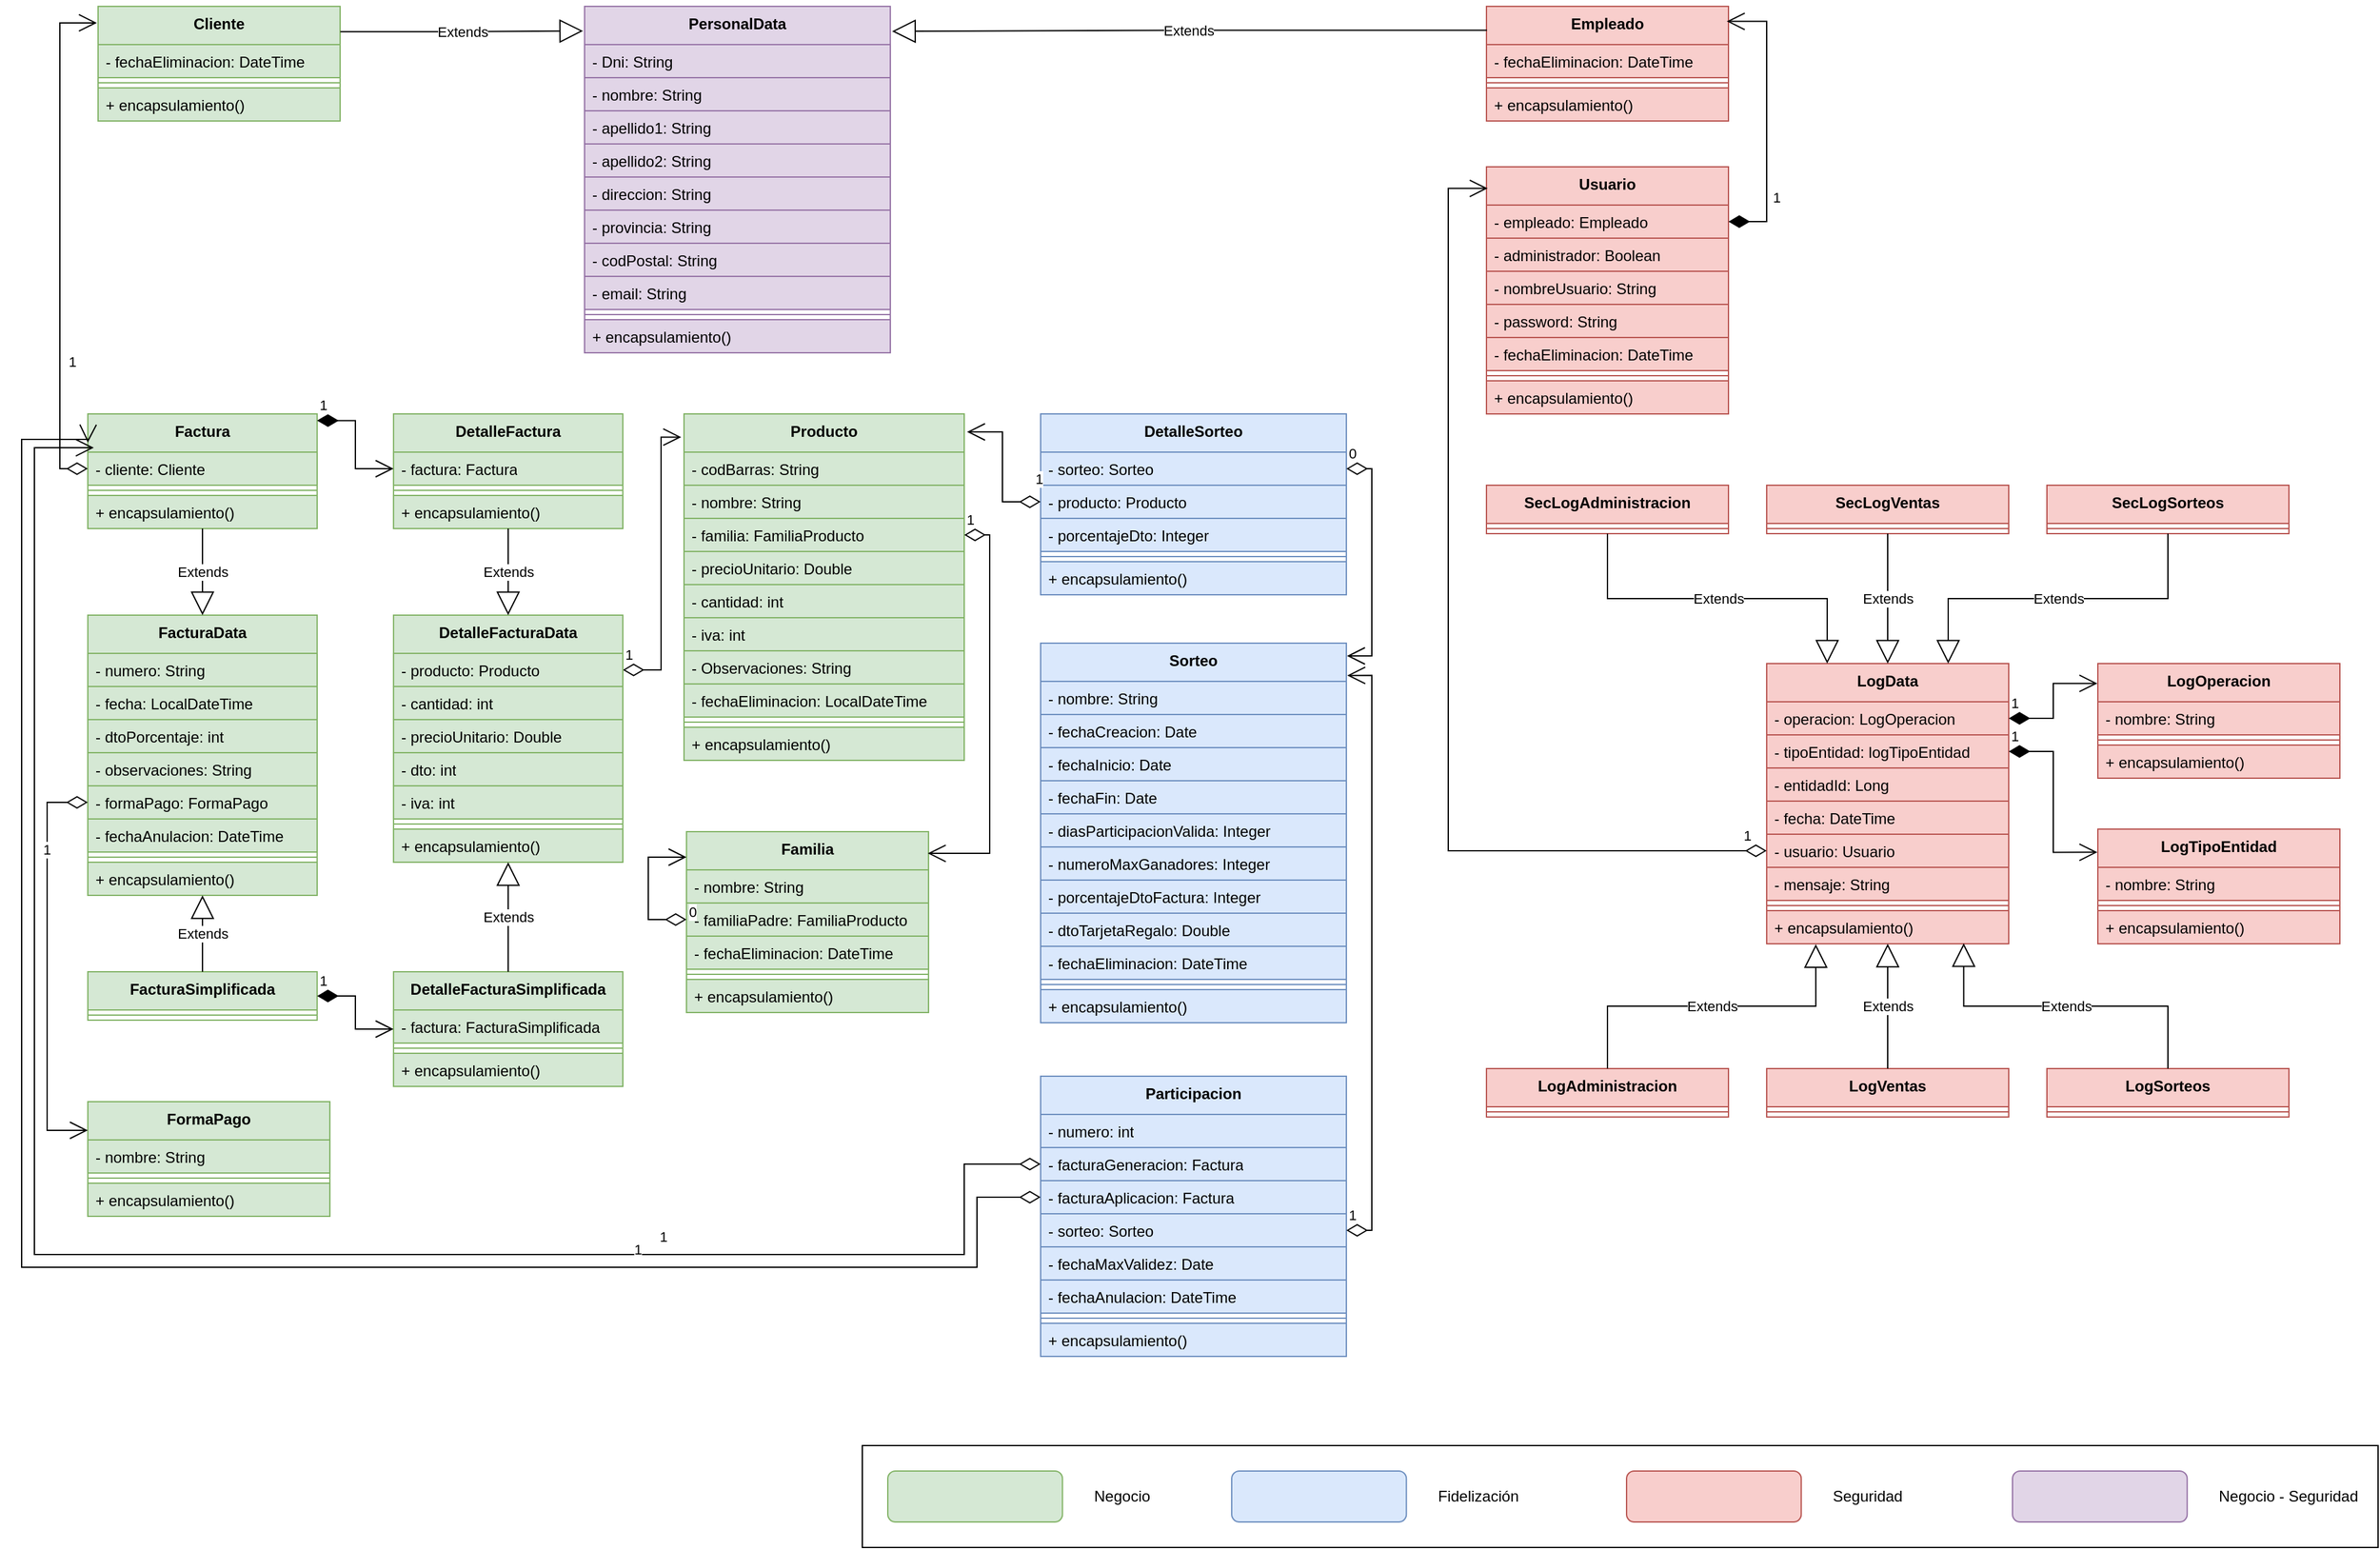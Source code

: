 <mxfile version="21.2.8" type="device">
  <diagram id="C5RBs43oDa-KdzZeNtuy" name="Entity">
    <mxGraphModel dx="1934" dy="2207" grid="1" gridSize="10" guides="1" tooltips="1" connect="1" arrows="1" fold="1" page="1" pageScale="1" pageWidth="1654" pageHeight="1169" math="0" shadow="0">
      <root>
        <mxCell id="WIyWlLk6GJQsqaUBKTNV-0" />
        <mxCell id="WIyWlLk6GJQsqaUBKTNV-1" parent="WIyWlLk6GJQsqaUBKTNV-0" />
        <mxCell id="bhoiim9wCbtZOwWsxvcq-0" value="PersonalData" style="swimlane;fontStyle=1;align=center;verticalAlign=top;childLayout=stackLayout;horizontal=1;startSize=30;horizontalStack=0;resizeParent=1;resizeParentMax=0;resizeLast=0;collapsible=1;marginBottom=0;whiteSpace=wrap;html=1;fillColor=#e1d5e7;strokeColor=#9673a6;" parent="WIyWlLk6GJQsqaUBKTNV-1" vertex="1">
          <mxGeometry x="461.96" y="-1150" width="240" height="272" as="geometry" />
        </mxCell>
        <mxCell id="bhoiim9wCbtZOwWsxvcq-1" value="- Dni: String" style="text;strokeColor=#9673a6;fillColor=#e1d5e7;align=left;verticalAlign=top;spacingLeft=4;spacingRight=4;overflow=hidden;rotatable=0;points=[[0,0.5],[1,0.5]];portConstraint=eastwest;whiteSpace=wrap;html=1;" parent="bhoiim9wCbtZOwWsxvcq-0" vertex="1">
          <mxGeometry y="30" width="240" height="26" as="geometry" />
        </mxCell>
        <mxCell id="bhoiim9wCbtZOwWsxvcq-2" value="- nombre: String" style="text;strokeColor=#9673a6;fillColor=#e1d5e7;align=left;verticalAlign=top;spacingLeft=4;spacingRight=4;overflow=hidden;rotatable=0;points=[[0,0.5],[1,0.5]];portConstraint=eastwest;whiteSpace=wrap;html=1;" parent="bhoiim9wCbtZOwWsxvcq-0" vertex="1">
          <mxGeometry y="56" width="240" height="26" as="geometry" />
        </mxCell>
        <mxCell id="bhoiim9wCbtZOwWsxvcq-3" value="- apellido1: String" style="text;strokeColor=#9673a6;fillColor=#e1d5e7;align=left;verticalAlign=top;spacingLeft=4;spacingRight=4;overflow=hidden;rotatable=0;points=[[0,0.5],[1,0.5]];portConstraint=eastwest;whiteSpace=wrap;html=1;" parent="bhoiim9wCbtZOwWsxvcq-0" vertex="1">
          <mxGeometry y="82" width="240" height="26" as="geometry" />
        </mxCell>
        <mxCell id="bhoiim9wCbtZOwWsxvcq-4" value="- apellido2: String" style="text;strokeColor=#9673a6;fillColor=#e1d5e7;align=left;verticalAlign=top;spacingLeft=4;spacingRight=4;overflow=hidden;rotatable=0;points=[[0,0.5],[1,0.5]];portConstraint=eastwest;whiteSpace=wrap;html=1;" parent="bhoiim9wCbtZOwWsxvcq-0" vertex="1">
          <mxGeometry y="108" width="240" height="26" as="geometry" />
        </mxCell>
        <mxCell id="bhoiim9wCbtZOwWsxvcq-10" value="- direccion: String" style="text;strokeColor=#9673a6;fillColor=#e1d5e7;align=left;verticalAlign=top;spacingLeft=4;spacingRight=4;overflow=hidden;rotatable=0;points=[[0,0.5],[1,0.5]];portConstraint=eastwest;whiteSpace=wrap;html=1;" parent="bhoiim9wCbtZOwWsxvcq-0" vertex="1">
          <mxGeometry y="134" width="240" height="26" as="geometry" />
        </mxCell>
        <mxCell id="bhoiim9wCbtZOwWsxvcq-11" value="- provincia: String" style="text;strokeColor=#9673a6;fillColor=#e1d5e7;align=left;verticalAlign=top;spacingLeft=4;spacingRight=4;overflow=hidden;rotatable=0;points=[[0,0.5],[1,0.5]];portConstraint=eastwest;whiteSpace=wrap;html=1;" parent="bhoiim9wCbtZOwWsxvcq-0" vertex="1">
          <mxGeometry y="160" width="240" height="26" as="geometry" />
        </mxCell>
        <mxCell id="bhoiim9wCbtZOwWsxvcq-12" value="- codPostal: String" style="text;strokeColor=#9673a6;fillColor=#e1d5e7;align=left;verticalAlign=top;spacingLeft=4;spacingRight=4;overflow=hidden;rotatable=0;points=[[0,0.5],[1,0.5]];portConstraint=eastwest;whiteSpace=wrap;html=1;" parent="bhoiim9wCbtZOwWsxvcq-0" vertex="1">
          <mxGeometry y="186" width="240" height="26" as="geometry" />
        </mxCell>
        <mxCell id="bhoiim9wCbtZOwWsxvcq-5" value="- email: String" style="text;strokeColor=#9673a6;fillColor=#e1d5e7;align=left;verticalAlign=top;spacingLeft=4;spacingRight=4;overflow=hidden;rotatable=0;points=[[0,0.5],[1,0.5]];portConstraint=eastwest;whiteSpace=wrap;html=1;" parent="bhoiim9wCbtZOwWsxvcq-0" vertex="1">
          <mxGeometry y="212" width="240" height="26" as="geometry" />
        </mxCell>
        <mxCell id="bhoiim9wCbtZOwWsxvcq-8" value="" style="line;strokeWidth=1;fillColor=#e1d5e7;align=left;verticalAlign=middle;spacingTop=-1;spacingLeft=3;spacingRight=3;rotatable=0;labelPosition=right;points=[];portConstraint=eastwest;strokeColor=#9673a6;" parent="bhoiim9wCbtZOwWsxvcq-0" vertex="1">
          <mxGeometry y="238" width="240" height="8" as="geometry" />
        </mxCell>
        <mxCell id="bhoiim9wCbtZOwWsxvcq-9" value="+ encapsulamiento()" style="text;strokeColor=#9673a6;fillColor=#e1d5e7;align=left;verticalAlign=top;spacingLeft=4;spacingRight=4;overflow=hidden;rotatable=0;points=[[0,0.5],[1,0.5]];portConstraint=eastwest;whiteSpace=wrap;html=1;" parent="bhoiim9wCbtZOwWsxvcq-0" vertex="1">
          <mxGeometry y="246" width="240" height="26" as="geometry" />
        </mxCell>
        <mxCell id="bhoiim9wCbtZOwWsxvcq-13" value="Cliente" style="swimlane;fontStyle=1;align=center;verticalAlign=top;childLayout=stackLayout;horizontal=1;startSize=30;horizontalStack=0;resizeParent=1;resizeParentMax=0;resizeLast=0;collapsible=1;marginBottom=0;whiteSpace=wrap;html=1;fillColor=#d5e8d4;strokeColor=#82b366;" parent="WIyWlLk6GJQsqaUBKTNV-1" vertex="1">
          <mxGeometry x="80" y="-1150" width="190" height="90" as="geometry" />
        </mxCell>
        <mxCell id="bhoiim9wCbtZOwWsxvcq-14" value="- fechaEliminacion: DateTime" style="text;strokeColor=#82b366;fillColor=#d5e8d4;align=left;verticalAlign=top;spacingLeft=4;spacingRight=4;overflow=hidden;rotatable=0;points=[[0,0.5],[1,0.5]];portConstraint=eastwest;whiteSpace=wrap;html=1;" parent="bhoiim9wCbtZOwWsxvcq-13" vertex="1">
          <mxGeometry y="30" width="190" height="26" as="geometry" />
        </mxCell>
        <mxCell id="bhoiim9wCbtZOwWsxvcq-15" value="" style="line;strokeWidth=1;fillColor=#d5e8d4;align=left;verticalAlign=middle;spacingTop=-1;spacingLeft=3;spacingRight=3;rotatable=0;labelPosition=right;points=[];portConstraint=eastwest;strokeColor=#82b366;" parent="bhoiim9wCbtZOwWsxvcq-13" vertex="1">
          <mxGeometry y="56" width="190" height="8" as="geometry" />
        </mxCell>
        <mxCell id="bhoiim9wCbtZOwWsxvcq-16" value="+ encapsulamiento()" style="text;strokeColor=#82b366;fillColor=#d5e8d4;align=left;verticalAlign=top;spacingLeft=4;spacingRight=4;overflow=hidden;rotatable=0;points=[[0,0.5],[1,0.5]];portConstraint=eastwest;whiteSpace=wrap;html=1;" parent="bhoiim9wCbtZOwWsxvcq-13" vertex="1">
          <mxGeometry y="64" width="190" height="26" as="geometry" />
        </mxCell>
        <mxCell id="bhoiim9wCbtZOwWsxvcq-17" value="Extends" style="endArrow=block;endSize=16;endFill=0;html=1;rounded=0;exitX=1.001;exitY=0.221;exitDx=0;exitDy=0;entryX=-0.005;entryY=0.071;entryDx=0;entryDy=0;edgeStyle=orthogonalEdgeStyle;entryPerimeter=0;exitPerimeter=0;" parent="WIyWlLk6GJQsqaUBKTNV-1" source="bhoiim9wCbtZOwWsxvcq-13" target="bhoiim9wCbtZOwWsxvcq-0" edge="1">
          <mxGeometry width="160" relative="1" as="geometry">
            <mxPoint x="90" y="-1110" as="sourcePoint" />
            <mxPoint x="250" y="-1110" as="targetPoint" />
            <Array as="points" />
          </mxGeometry>
        </mxCell>
        <mxCell id="bhoiim9wCbtZOwWsxvcq-18" value="Factura" style="swimlane;fontStyle=1;align=center;verticalAlign=top;childLayout=stackLayout;horizontal=1;startSize=30;horizontalStack=0;resizeParent=1;resizeParentMax=0;resizeLast=0;collapsible=1;marginBottom=0;whiteSpace=wrap;html=1;fillColor=#d5e8d4;strokeColor=#82b366;" parent="WIyWlLk6GJQsqaUBKTNV-1" vertex="1">
          <mxGeometry x="71.96" y="-830" width="180" height="90" as="geometry" />
        </mxCell>
        <mxCell id="bhoiim9wCbtZOwWsxvcq-21" value="- cliente: Cliente" style="text;strokeColor=#82b366;fillColor=#d5e8d4;align=left;verticalAlign=top;spacingLeft=4;spacingRight=4;overflow=hidden;rotatable=0;points=[[0,0.5],[1,0.5]];portConstraint=eastwest;whiteSpace=wrap;html=1;" parent="bhoiim9wCbtZOwWsxvcq-18" vertex="1">
          <mxGeometry y="30" width="180" height="26" as="geometry" />
        </mxCell>
        <mxCell id="bhoiim9wCbtZOwWsxvcq-23" value="" style="line;strokeWidth=1;fillColor=#d5e8d4;align=left;verticalAlign=middle;spacingTop=-1;spacingLeft=3;spacingRight=3;rotatable=0;labelPosition=right;points=[];portConstraint=eastwest;strokeColor=#82b366;" parent="bhoiim9wCbtZOwWsxvcq-18" vertex="1">
          <mxGeometry y="56" width="180" height="8" as="geometry" />
        </mxCell>
        <mxCell id="bhoiim9wCbtZOwWsxvcq-24" value="+ encapsulamiento()" style="text;strokeColor=#82b366;fillColor=#d5e8d4;align=left;verticalAlign=top;spacingLeft=4;spacingRight=4;overflow=hidden;rotatable=0;points=[[0,0.5],[1,0.5]];portConstraint=eastwest;whiteSpace=wrap;html=1;" parent="bhoiim9wCbtZOwWsxvcq-18" vertex="1">
          <mxGeometry y="64" width="180" height="26" as="geometry" />
        </mxCell>
        <mxCell id="bhoiim9wCbtZOwWsxvcq-25" value="DetalleFactura" style="swimlane;fontStyle=1;align=center;verticalAlign=top;childLayout=stackLayout;horizontal=1;startSize=30;horizontalStack=0;resizeParent=1;resizeParentMax=0;resizeLast=0;collapsible=1;marginBottom=0;whiteSpace=wrap;html=1;fillColor=#d5e8d4;strokeColor=#82b366;" parent="WIyWlLk6GJQsqaUBKTNV-1" vertex="1">
          <mxGeometry x="311.96" y="-830" width="180" height="90" as="geometry" />
        </mxCell>
        <mxCell id="bhoiim9wCbtZOwWsxvcq-26" value="- factura: Factura" style="text;strokeColor=#82b366;fillColor=#d5e8d4;align=left;verticalAlign=top;spacingLeft=4;spacingRight=4;overflow=hidden;rotatable=0;points=[[0,0.5],[1,0.5]];portConstraint=eastwest;whiteSpace=wrap;html=1;" parent="bhoiim9wCbtZOwWsxvcq-25" vertex="1">
          <mxGeometry y="30" width="180" height="26" as="geometry" />
        </mxCell>
        <mxCell id="bhoiim9wCbtZOwWsxvcq-32" value="" style="line;strokeWidth=1;fillColor=#d5e8d4;align=left;verticalAlign=middle;spacingTop=-1;spacingLeft=3;spacingRight=3;rotatable=0;labelPosition=right;points=[];portConstraint=eastwest;strokeColor=#82b366;" parent="bhoiim9wCbtZOwWsxvcq-25" vertex="1">
          <mxGeometry y="56" width="180" height="8" as="geometry" />
        </mxCell>
        <mxCell id="bhoiim9wCbtZOwWsxvcq-33" value="+ encapsulamiento()" style="text;strokeColor=#82b366;fillColor=#d5e8d4;align=left;verticalAlign=top;spacingLeft=4;spacingRight=4;overflow=hidden;rotatable=0;points=[[0,0.5],[1,0.5]];portConstraint=eastwest;whiteSpace=wrap;html=1;" parent="bhoiim9wCbtZOwWsxvcq-25" vertex="1">
          <mxGeometry y="64" width="180" height="26" as="geometry" />
        </mxCell>
        <mxCell id="bhoiim9wCbtZOwWsxvcq-38" value="1" style="endArrow=open;html=1;endSize=12;startArrow=diamondThin;startSize=14;startFill=1;edgeStyle=orthogonalEdgeStyle;align=left;verticalAlign=bottom;rounded=0;exitX=1;exitY=0.058;exitDx=0;exitDy=0;exitPerimeter=0;entryX=0;entryY=0.5;entryDx=0;entryDy=0;" parent="WIyWlLk6GJQsqaUBKTNV-1" source="bhoiim9wCbtZOwWsxvcq-18" target="bhoiim9wCbtZOwWsxvcq-26" edge="1">
          <mxGeometry x="-1" y="3" relative="1" as="geometry">
            <mxPoint x="101.96" y="-730" as="sourcePoint" />
            <mxPoint x="301.96" y="-730" as="targetPoint" />
          </mxGeometry>
        </mxCell>
        <mxCell id="bhoiim9wCbtZOwWsxvcq-39" value="Producto" style="swimlane;fontStyle=1;align=center;verticalAlign=top;childLayout=stackLayout;horizontal=1;startSize=30;horizontalStack=0;resizeParent=1;resizeParentMax=0;resizeLast=0;collapsible=1;marginBottom=0;whiteSpace=wrap;html=1;fillColor=#d5e8d4;strokeColor=#82b366;" parent="WIyWlLk6GJQsqaUBKTNV-1" vertex="1">
          <mxGeometry x="540" y="-830" width="220" height="272" as="geometry">
            <mxRectangle x="540" y="-830" width="90" height="30" as="alternateBounds" />
          </mxGeometry>
        </mxCell>
        <mxCell id="bhoiim9wCbtZOwWsxvcq-40" value="- codBarras: String" style="text;strokeColor=#82b366;fillColor=#d5e8d4;align=left;verticalAlign=top;spacingLeft=4;spacingRight=4;overflow=hidden;rotatable=0;points=[[0,0.5],[1,0.5]];portConstraint=eastwest;whiteSpace=wrap;html=1;" parent="bhoiim9wCbtZOwWsxvcq-39" vertex="1">
          <mxGeometry y="30" width="220" height="26" as="geometry" />
        </mxCell>
        <mxCell id="bhoiim9wCbtZOwWsxvcq-41" value="- nombre: String" style="text;strokeColor=#82b366;fillColor=#d5e8d4;align=left;verticalAlign=top;spacingLeft=4;spacingRight=4;overflow=hidden;rotatable=0;points=[[0,0.5],[1,0.5]];portConstraint=eastwest;whiteSpace=wrap;html=1;" parent="bhoiim9wCbtZOwWsxvcq-39" vertex="1">
          <mxGeometry y="56" width="220" height="26" as="geometry" />
        </mxCell>
        <mxCell id="bhoiim9wCbtZOwWsxvcq-42" value="- familia: FamiliaProducto" style="text;strokeColor=#82b366;fillColor=#d5e8d4;align=left;verticalAlign=top;spacingLeft=4;spacingRight=4;overflow=hidden;rotatable=0;points=[[0,0.5],[1,0.5]];portConstraint=eastwest;whiteSpace=wrap;html=1;" parent="bhoiim9wCbtZOwWsxvcq-39" vertex="1">
          <mxGeometry y="82" width="220" height="26" as="geometry" />
        </mxCell>
        <mxCell id="bhoiim9wCbtZOwWsxvcq-46" value="- precioUnitario: Double" style="text;strokeColor=#82b366;fillColor=#d5e8d4;align=left;verticalAlign=top;spacingLeft=4;spacingRight=4;overflow=hidden;rotatable=0;points=[[0,0.5],[1,0.5]];portConstraint=eastwest;whiteSpace=wrap;html=1;" parent="bhoiim9wCbtZOwWsxvcq-39" vertex="1">
          <mxGeometry y="108" width="220" height="26" as="geometry" />
        </mxCell>
        <mxCell id="bhoiim9wCbtZOwWsxvcq-47" value="- cantidad: int" style="text;strokeColor=#82b366;fillColor=#d5e8d4;align=left;verticalAlign=top;spacingLeft=4;spacingRight=4;overflow=hidden;rotatable=0;points=[[0,0.5],[1,0.5]];portConstraint=eastwest;whiteSpace=wrap;html=1;" parent="bhoiim9wCbtZOwWsxvcq-39" vertex="1">
          <mxGeometry y="134" width="220" height="26" as="geometry" />
        </mxCell>
        <mxCell id="bhoiim9wCbtZOwWsxvcq-48" value="- iva: int" style="text;strokeColor=#82b366;fillColor=#d5e8d4;align=left;verticalAlign=top;spacingLeft=4;spacingRight=4;overflow=hidden;rotatable=0;points=[[0,0.5],[1,0.5]];portConstraint=eastwest;whiteSpace=wrap;html=1;" parent="bhoiim9wCbtZOwWsxvcq-39" vertex="1">
          <mxGeometry y="160" width="220" height="26" as="geometry" />
        </mxCell>
        <mxCell id="bhoiim9wCbtZOwWsxvcq-49" value="- Observaciones: String" style="text;strokeColor=#82b366;fillColor=#d5e8d4;align=left;verticalAlign=top;spacingLeft=4;spacingRight=4;overflow=hidden;rotatable=0;points=[[0,0.5],[1,0.5]];portConstraint=eastwest;whiteSpace=wrap;html=1;" parent="bhoiim9wCbtZOwWsxvcq-39" vertex="1">
          <mxGeometry y="186" width="220" height="26" as="geometry" />
        </mxCell>
        <mxCell id="bhoiim9wCbtZOwWsxvcq-45" value="- fechaEliminacion: LocalDateTime" style="text;strokeColor=#82b366;fillColor=#d5e8d4;align=left;verticalAlign=top;spacingLeft=4;spacingRight=4;overflow=hidden;rotatable=0;points=[[0,0.5],[1,0.5]];portConstraint=eastwest;whiteSpace=wrap;html=1;" parent="bhoiim9wCbtZOwWsxvcq-39" vertex="1">
          <mxGeometry y="212" width="220" height="26" as="geometry" />
        </mxCell>
        <mxCell id="bhoiim9wCbtZOwWsxvcq-43" value="" style="line;strokeWidth=1;fillColor=#d5e8d4;align=left;verticalAlign=middle;spacingTop=-1;spacingLeft=3;spacingRight=3;rotatable=0;labelPosition=right;points=[];portConstraint=eastwest;strokeColor=#82b366;" parent="bhoiim9wCbtZOwWsxvcq-39" vertex="1">
          <mxGeometry y="238" width="220" height="8" as="geometry" />
        </mxCell>
        <mxCell id="bhoiim9wCbtZOwWsxvcq-44" value="+ encapsulamiento()" style="text;strokeColor=#82b366;fillColor=#d5e8d4;align=left;verticalAlign=top;spacingLeft=4;spacingRight=4;overflow=hidden;rotatable=0;points=[[0,0.5],[1,0.5]];portConstraint=eastwest;whiteSpace=wrap;html=1;" parent="bhoiim9wCbtZOwWsxvcq-39" vertex="1">
          <mxGeometry y="246" width="220" height="26" as="geometry" />
        </mxCell>
        <mxCell id="bhoiim9wCbtZOwWsxvcq-50" value="Familia" style="swimlane;fontStyle=1;align=center;verticalAlign=top;childLayout=stackLayout;horizontal=1;startSize=30;horizontalStack=0;resizeParent=1;resizeParentMax=0;resizeLast=0;collapsible=1;marginBottom=0;whiteSpace=wrap;html=1;fillColor=#d5e8d4;strokeColor=#82b366;" parent="WIyWlLk6GJQsqaUBKTNV-1" vertex="1">
          <mxGeometry x="541.96" y="-502" width="190" height="142" as="geometry" />
        </mxCell>
        <mxCell id="bhoiim9wCbtZOwWsxvcq-52" value="- nombre: String" style="text;strokeColor=#82b366;fillColor=#d5e8d4;align=left;verticalAlign=top;spacingLeft=4;spacingRight=4;overflow=hidden;rotatable=0;points=[[0,0.5],[1,0.5]];portConstraint=eastwest;whiteSpace=wrap;html=1;" parent="bhoiim9wCbtZOwWsxvcq-50" vertex="1">
          <mxGeometry y="30" width="190" height="26" as="geometry" />
        </mxCell>
        <mxCell id="bhoiim9wCbtZOwWsxvcq-53" value="- familiaPadre: FamiliaProducto" style="text;strokeColor=#82b366;fillColor=#d5e8d4;align=left;verticalAlign=top;spacingLeft=4;spacingRight=4;overflow=hidden;rotatable=0;points=[[0,0.5],[1,0.5]];portConstraint=eastwest;whiteSpace=wrap;html=1;" parent="bhoiim9wCbtZOwWsxvcq-50" vertex="1">
          <mxGeometry y="56" width="190" height="26" as="geometry" />
        </mxCell>
        <mxCell id="bhoiim9wCbtZOwWsxvcq-58" value="- fechaEliminacion: DateTime" style="text;strokeColor=#82b366;fillColor=#d5e8d4;align=left;verticalAlign=top;spacingLeft=4;spacingRight=4;overflow=hidden;rotatable=0;points=[[0,0.5],[1,0.5]];portConstraint=eastwest;whiteSpace=wrap;html=1;" parent="bhoiim9wCbtZOwWsxvcq-50" vertex="1">
          <mxGeometry y="82" width="190" height="26" as="geometry" />
        </mxCell>
        <mxCell id="bhoiim9wCbtZOwWsxvcq-59" value="" style="line;strokeWidth=1;fillColor=#d5e8d4;align=left;verticalAlign=middle;spacingTop=-1;spacingLeft=3;spacingRight=3;rotatable=0;labelPosition=right;points=[];portConstraint=eastwest;strokeColor=#82b366;" parent="bhoiim9wCbtZOwWsxvcq-50" vertex="1">
          <mxGeometry y="108" width="190" height="8" as="geometry" />
        </mxCell>
        <mxCell id="bhoiim9wCbtZOwWsxvcq-60" value="+ encapsulamiento()" style="text;strokeColor=#82b366;fillColor=#d5e8d4;align=left;verticalAlign=top;spacingLeft=4;spacingRight=4;overflow=hidden;rotatable=0;points=[[0,0.5],[1,0.5]];portConstraint=eastwest;whiteSpace=wrap;html=1;" parent="bhoiim9wCbtZOwWsxvcq-50" vertex="1">
          <mxGeometry y="116" width="190" height="26" as="geometry" />
        </mxCell>
        <mxCell id="bhoiim9wCbtZOwWsxvcq-72" value="0" style="endArrow=open;html=1;endSize=12;startArrow=diamondThin;startSize=14;startFill=0;edgeStyle=orthogonalEdgeStyle;align=left;verticalAlign=bottom;rounded=0;exitX=0;exitY=0.5;exitDx=0;exitDy=0;" parent="bhoiim9wCbtZOwWsxvcq-50" source="bhoiim9wCbtZOwWsxvcq-53" edge="1">
          <mxGeometry x="-1" y="3" relative="1" as="geometry">
            <mxPoint x="30" y="210" as="sourcePoint" />
            <mxPoint y="20" as="targetPoint" />
            <Array as="points">
              <mxPoint x="-30" y="69" />
              <mxPoint x="-30" y="20" />
              <mxPoint x="-1" y="20" />
            </Array>
          </mxGeometry>
        </mxCell>
        <mxCell id="bhoiim9wCbtZOwWsxvcq-63" value="FormaPago" style="swimlane;fontStyle=1;align=center;verticalAlign=top;childLayout=stackLayout;horizontal=1;startSize=30;horizontalStack=0;resizeParent=1;resizeParentMax=0;resizeLast=0;collapsible=1;marginBottom=0;whiteSpace=wrap;html=1;fillColor=#d5e8d4;strokeColor=#82b366;" parent="WIyWlLk6GJQsqaUBKTNV-1" vertex="1">
          <mxGeometry x="71.96" y="-290" width="190" height="90" as="geometry" />
        </mxCell>
        <mxCell id="bhoiim9wCbtZOwWsxvcq-64" value="- nombre: String" style="text;strokeColor=#82b366;fillColor=#d5e8d4;align=left;verticalAlign=top;spacingLeft=4;spacingRight=4;overflow=hidden;rotatable=0;points=[[0,0.5],[1,0.5]];portConstraint=eastwest;whiteSpace=wrap;html=1;" parent="bhoiim9wCbtZOwWsxvcq-63" vertex="1">
          <mxGeometry y="30" width="190" height="26" as="geometry" />
        </mxCell>
        <mxCell id="bhoiim9wCbtZOwWsxvcq-67" value="" style="line;strokeWidth=1;fillColor=#d5e8d4;align=left;verticalAlign=middle;spacingTop=-1;spacingLeft=3;spacingRight=3;rotatable=0;labelPosition=right;points=[];portConstraint=eastwest;strokeColor=#82b366;" parent="bhoiim9wCbtZOwWsxvcq-63" vertex="1">
          <mxGeometry y="56" width="190" height="8" as="geometry" />
        </mxCell>
        <mxCell id="bhoiim9wCbtZOwWsxvcq-68" value="+ encapsulamiento()" style="text;strokeColor=#82b366;fillColor=#d5e8d4;align=left;verticalAlign=top;spacingLeft=4;spacingRight=4;overflow=hidden;rotatable=0;points=[[0,0.5],[1,0.5]];portConstraint=eastwest;whiteSpace=wrap;html=1;" parent="bhoiim9wCbtZOwWsxvcq-63" vertex="1">
          <mxGeometry y="64" width="190" height="26" as="geometry" />
        </mxCell>
        <mxCell id="bhoiim9wCbtZOwWsxvcq-70" value="1" style="endArrow=open;html=1;endSize=12;startArrow=diamondThin;startSize=14;startFill=0;edgeStyle=orthogonalEdgeStyle;align=left;verticalAlign=bottom;rounded=0;exitX=1;exitY=0.5;exitDx=0;exitDy=0;entryX=-0.01;entryY=0.067;entryDx=0;entryDy=0;entryPerimeter=0;" parent="WIyWlLk6GJQsqaUBKTNV-1" source="bhoiim9wCbtZOwWsxvcq-87" target="bhoiim9wCbtZOwWsxvcq-39" edge="1">
          <mxGeometry x="-1" y="3" relative="1" as="geometry">
            <mxPoint x="381.96" y="-690" as="sourcePoint" />
            <mxPoint x="540.68" y="-812.32" as="targetPoint" />
            <Array as="points">
              <mxPoint x="522" y="-629" />
              <mxPoint x="522" y="-812" />
            </Array>
          </mxGeometry>
        </mxCell>
        <mxCell id="bhoiim9wCbtZOwWsxvcq-71" value="1" style="endArrow=open;html=1;endSize=12;startArrow=diamondThin;startSize=14;startFill=0;edgeStyle=orthogonalEdgeStyle;align=left;verticalAlign=bottom;rounded=0;exitX=1;exitY=0.5;exitDx=0;exitDy=0;entryX=0.997;entryY=0.12;entryDx=0;entryDy=0;entryPerimeter=0;" parent="WIyWlLk6GJQsqaUBKTNV-1" source="bhoiim9wCbtZOwWsxvcq-42" target="bhoiim9wCbtZOwWsxvcq-50" edge="1">
          <mxGeometry x="-1" y="3" relative="1" as="geometry">
            <mxPoint x="501.96" y="-751" as="sourcePoint" />
            <mxPoint x="550.96" y="-802" as="targetPoint" />
            <Array as="points">
              <mxPoint x="780" y="-735" />
              <mxPoint x="780" y="-485" />
            </Array>
          </mxGeometry>
        </mxCell>
        <mxCell id="bhoiim9wCbtZOwWsxvcq-74" value="1" style="endArrow=open;html=1;endSize=12;startArrow=diamondThin;startSize=14;startFill=0;edgeStyle=orthogonalEdgeStyle;align=left;verticalAlign=bottom;rounded=0;entryX=-0.005;entryY=0.144;entryDx=0;entryDy=0;entryPerimeter=0;" parent="WIyWlLk6GJQsqaUBKTNV-1" source="bhoiim9wCbtZOwWsxvcq-21" target="bhoiim9wCbtZOwWsxvcq-13" edge="1">
          <mxGeometry x="-0.517" y="-5" relative="1" as="geometry">
            <mxPoint x="360" y="-667" as="sourcePoint" />
            <mxPoint x="275" y="-667" as="targetPoint" />
            <Array as="points">
              <mxPoint x="50" y="-787" />
              <mxPoint x="50" y="-1137" />
            </Array>
            <mxPoint as="offset" />
          </mxGeometry>
        </mxCell>
        <mxCell id="bhoiim9wCbtZOwWsxvcq-75" value="FacturaData" style="swimlane;fontStyle=1;align=center;verticalAlign=top;childLayout=stackLayout;horizontal=1;startSize=30;horizontalStack=0;resizeParent=1;resizeParentMax=0;resizeLast=0;collapsible=1;marginBottom=0;whiteSpace=wrap;html=1;fillColor=#d5e8d4;strokeColor=#82b366;" parent="WIyWlLk6GJQsqaUBKTNV-1" vertex="1">
          <mxGeometry x="71.96" y="-672" width="180" height="220" as="geometry" />
        </mxCell>
        <mxCell id="bhoiim9wCbtZOwWsxvcq-76" value="- numero: String" style="text;strokeColor=#82b366;fillColor=#d5e8d4;align=left;verticalAlign=top;spacingLeft=4;spacingRight=4;overflow=hidden;rotatable=0;points=[[0,0.5],[1,0.5]];portConstraint=eastwest;whiteSpace=wrap;html=1;" parent="bhoiim9wCbtZOwWsxvcq-75" vertex="1">
          <mxGeometry y="30" width="180" height="26" as="geometry" />
        </mxCell>
        <mxCell id="bhoiim9wCbtZOwWsxvcq-77" value="- fecha: LocalDateTime" style="text;strokeColor=#82b366;fillColor=#d5e8d4;align=left;verticalAlign=top;spacingLeft=4;spacingRight=4;overflow=hidden;rotatable=0;points=[[0,0.5],[1,0.5]];portConstraint=eastwest;whiteSpace=wrap;html=1;" parent="bhoiim9wCbtZOwWsxvcq-75" vertex="1">
          <mxGeometry y="56" width="180" height="26" as="geometry" />
        </mxCell>
        <mxCell id="bhoiim9wCbtZOwWsxvcq-79" value="- dtoPorcentaje: int" style="text;strokeColor=#82b366;fillColor=#d5e8d4;align=left;verticalAlign=top;spacingLeft=4;spacingRight=4;overflow=hidden;rotatable=0;points=[[0,0.5],[1,0.5]];portConstraint=eastwest;whiteSpace=wrap;html=1;" parent="bhoiim9wCbtZOwWsxvcq-75" vertex="1">
          <mxGeometry y="82" width="180" height="26" as="geometry" />
        </mxCell>
        <mxCell id="bhoiim9wCbtZOwWsxvcq-80" value="- observaciones: String" style="text;strokeColor=#82b366;fillColor=#d5e8d4;align=left;verticalAlign=top;spacingLeft=4;spacingRight=4;overflow=hidden;rotatable=0;points=[[0,0.5],[1,0.5]];portConstraint=eastwest;whiteSpace=wrap;html=1;" parent="bhoiim9wCbtZOwWsxvcq-75" vertex="1">
          <mxGeometry y="108" width="180" height="26" as="geometry" />
        </mxCell>
        <mxCell id="bhoiim9wCbtZOwWsxvcq-81" value="- formaPago: FormaPago" style="text;strokeColor=#82b366;fillColor=#d5e8d4;align=left;verticalAlign=top;spacingLeft=4;spacingRight=4;overflow=hidden;rotatable=0;points=[[0,0.5],[1,0.5]];portConstraint=eastwest;whiteSpace=wrap;html=1;" parent="bhoiim9wCbtZOwWsxvcq-75" vertex="1">
          <mxGeometry y="134" width="180" height="26" as="geometry" />
        </mxCell>
        <mxCell id="bhoiim9wCbtZOwWsxvcq-82" value="- fechaAnulacion: DateTime" style="text;strokeColor=#82b366;fillColor=#d5e8d4;align=left;verticalAlign=top;spacingLeft=4;spacingRight=4;overflow=hidden;rotatable=0;points=[[0,0.5],[1,0.5]];portConstraint=eastwest;whiteSpace=wrap;html=1;" parent="bhoiim9wCbtZOwWsxvcq-75" vertex="1">
          <mxGeometry y="160" width="180" height="26" as="geometry" />
        </mxCell>
        <mxCell id="bhoiim9wCbtZOwWsxvcq-83" value="" style="line;strokeWidth=1;fillColor=#d5e8d4;align=left;verticalAlign=middle;spacingTop=-1;spacingLeft=3;spacingRight=3;rotatable=0;labelPosition=right;points=[];portConstraint=eastwest;strokeColor=#82b366;" parent="bhoiim9wCbtZOwWsxvcq-75" vertex="1">
          <mxGeometry y="186" width="180" height="8" as="geometry" />
        </mxCell>
        <mxCell id="bhoiim9wCbtZOwWsxvcq-84" value="+ encapsulamiento()" style="text;strokeColor=#82b366;fillColor=#d5e8d4;align=left;verticalAlign=top;spacingLeft=4;spacingRight=4;overflow=hidden;rotatable=0;points=[[0,0.5],[1,0.5]];portConstraint=eastwest;whiteSpace=wrap;html=1;" parent="bhoiim9wCbtZOwWsxvcq-75" vertex="1">
          <mxGeometry y="194" width="180" height="26" as="geometry" />
        </mxCell>
        <mxCell id="bhoiim9wCbtZOwWsxvcq-85" value="DetalleFacturaData" style="swimlane;fontStyle=1;align=center;verticalAlign=top;childLayout=stackLayout;horizontal=1;startSize=30;horizontalStack=0;resizeParent=1;resizeParentMax=0;resizeLast=0;collapsible=1;marginBottom=0;whiteSpace=wrap;html=1;fillColor=#d5e8d4;strokeColor=#82b366;" parent="WIyWlLk6GJQsqaUBKTNV-1" vertex="1">
          <mxGeometry x="311.96" y="-672" width="180" height="194" as="geometry" />
        </mxCell>
        <mxCell id="bhoiim9wCbtZOwWsxvcq-87" value="- producto: Producto" style="text;strokeColor=#82b366;fillColor=#d5e8d4;align=left;verticalAlign=top;spacingLeft=4;spacingRight=4;overflow=hidden;rotatable=0;points=[[0,0.5],[1,0.5]];portConstraint=eastwest;whiteSpace=wrap;html=1;" parent="bhoiim9wCbtZOwWsxvcq-85" vertex="1">
          <mxGeometry y="30" width="180" height="26" as="geometry" />
        </mxCell>
        <mxCell id="bhoiim9wCbtZOwWsxvcq-88" value="- cantidad: int" style="text;strokeColor=#82b366;fillColor=#d5e8d4;align=left;verticalAlign=top;spacingLeft=4;spacingRight=4;overflow=hidden;rotatable=0;points=[[0,0.5],[1,0.5]];portConstraint=eastwest;whiteSpace=wrap;html=1;" parent="bhoiim9wCbtZOwWsxvcq-85" vertex="1">
          <mxGeometry y="56" width="180" height="26" as="geometry" />
        </mxCell>
        <mxCell id="bhoiim9wCbtZOwWsxvcq-89" value="- precioUnitario: Double" style="text;strokeColor=#82b366;fillColor=#d5e8d4;align=left;verticalAlign=top;spacingLeft=4;spacingRight=4;overflow=hidden;rotatable=0;points=[[0,0.5],[1,0.5]];portConstraint=eastwest;whiteSpace=wrap;html=1;" parent="bhoiim9wCbtZOwWsxvcq-85" vertex="1">
          <mxGeometry y="82" width="180" height="26" as="geometry" />
        </mxCell>
        <mxCell id="bhoiim9wCbtZOwWsxvcq-90" value="- dto: int" style="text;strokeColor=#82b366;fillColor=#d5e8d4;align=left;verticalAlign=top;spacingLeft=4;spacingRight=4;overflow=hidden;rotatable=0;points=[[0,0.5],[1,0.5]];portConstraint=eastwest;whiteSpace=wrap;html=1;" parent="bhoiim9wCbtZOwWsxvcq-85" vertex="1">
          <mxGeometry y="108" width="180" height="26" as="geometry" />
        </mxCell>
        <mxCell id="bhoiim9wCbtZOwWsxvcq-91" value="- iva: int" style="text;strokeColor=#82b366;fillColor=#d5e8d4;align=left;verticalAlign=top;spacingLeft=4;spacingRight=4;overflow=hidden;rotatable=0;points=[[0,0.5],[1,0.5]];portConstraint=eastwest;whiteSpace=wrap;html=1;" parent="bhoiim9wCbtZOwWsxvcq-85" vertex="1">
          <mxGeometry y="134" width="180" height="26" as="geometry" />
        </mxCell>
        <mxCell id="bhoiim9wCbtZOwWsxvcq-92" value="" style="line;strokeWidth=1;fillColor=#d5e8d4;align=left;verticalAlign=middle;spacingTop=-1;spacingLeft=3;spacingRight=3;rotatable=0;labelPosition=right;points=[];portConstraint=eastwest;strokeColor=#82b366;" parent="bhoiim9wCbtZOwWsxvcq-85" vertex="1">
          <mxGeometry y="160" width="180" height="8" as="geometry" />
        </mxCell>
        <mxCell id="bhoiim9wCbtZOwWsxvcq-93" value="+ encapsulamiento()" style="text;strokeColor=#82b366;fillColor=#d5e8d4;align=left;verticalAlign=top;spacingLeft=4;spacingRight=4;overflow=hidden;rotatable=0;points=[[0,0.5],[1,0.5]];portConstraint=eastwest;whiteSpace=wrap;html=1;" parent="bhoiim9wCbtZOwWsxvcq-85" vertex="1">
          <mxGeometry y="168" width="180" height="26" as="geometry" />
        </mxCell>
        <mxCell id="bhoiim9wCbtZOwWsxvcq-97" value="1" style="endArrow=open;html=1;endSize=12;startArrow=diamondThin;startSize=14;startFill=0;edgeStyle=orthogonalEdgeStyle;align=left;verticalAlign=bottom;rounded=0;entryX=0;entryY=0.25;entryDx=0;entryDy=0;exitX=0;exitY=0.5;exitDx=0;exitDy=0;" parent="WIyWlLk6GJQsqaUBKTNV-1" source="bhoiim9wCbtZOwWsxvcq-81" target="bhoiim9wCbtZOwWsxvcq-63" edge="1">
          <mxGeometry x="-0.517" y="-5" relative="1" as="geometry">
            <mxPoint x="56.96" y="-220" as="sourcePoint" />
            <mxPoint x="10.0" y="-524.81" as="targetPoint" />
            <mxPoint as="offset" />
            <Array as="points">
              <mxPoint x="40" y="-525" />
              <mxPoint x="40" y="-267" />
            </Array>
          </mxGeometry>
        </mxCell>
        <mxCell id="bhoiim9wCbtZOwWsxvcq-98" value="FacturaSimplificada" style="swimlane;fontStyle=1;align=center;verticalAlign=top;childLayout=stackLayout;horizontal=1;startSize=30;horizontalStack=0;resizeParent=1;resizeParentMax=0;resizeLast=0;collapsible=1;marginBottom=0;whiteSpace=wrap;html=1;fillColor=#d5e8d4;strokeColor=#82b366;" parent="WIyWlLk6GJQsqaUBKTNV-1" vertex="1">
          <mxGeometry x="71.96" y="-392" width="180" height="38" as="geometry" />
        </mxCell>
        <mxCell id="bhoiim9wCbtZOwWsxvcq-105" value="" style="line;strokeWidth=1;fillColor=#d5e8d4;align=left;verticalAlign=middle;spacingTop=-1;spacingLeft=3;spacingRight=3;rotatable=0;labelPosition=right;points=[];portConstraint=eastwest;strokeColor=#82b366;" parent="bhoiim9wCbtZOwWsxvcq-98" vertex="1">
          <mxGeometry y="30" width="180" height="8" as="geometry" />
        </mxCell>
        <mxCell id="bhoiim9wCbtZOwWsxvcq-107" value="DetalleFacturaSimplificada" style="swimlane;fontStyle=1;align=center;verticalAlign=top;childLayout=stackLayout;horizontal=1;startSize=30;horizontalStack=0;resizeParent=1;resizeParentMax=0;resizeLast=0;collapsible=1;marginBottom=0;whiteSpace=wrap;html=1;fillColor=#d5e8d4;strokeColor=#82b366;" parent="WIyWlLk6GJQsqaUBKTNV-1" vertex="1">
          <mxGeometry x="311.96" y="-392" width="180" height="90" as="geometry" />
        </mxCell>
        <mxCell id="bhoiim9wCbtZOwWsxvcq-108" value="- factura: FacturaSimplificada" style="text;strokeColor=#82b366;fillColor=#d5e8d4;align=left;verticalAlign=top;spacingLeft=4;spacingRight=4;overflow=hidden;rotatable=0;points=[[0,0.5],[1,0.5]];portConstraint=eastwest;whiteSpace=wrap;html=1;" parent="bhoiim9wCbtZOwWsxvcq-107" vertex="1">
          <mxGeometry y="30" width="180" height="26" as="geometry" />
        </mxCell>
        <mxCell id="bhoiim9wCbtZOwWsxvcq-114" value="" style="line;strokeWidth=1;fillColor=#d5e8d4;align=left;verticalAlign=middle;spacingTop=-1;spacingLeft=3;spacingRight=3;rotatable=0;labelPosition=right;points=[];portConstraint=eastwest;strokeColor=#82b366;" parent="bhoiim9wCbtZOwWsxvcq-107" vertex="1">
          <mxGeometry y="56" width="180" height="8" as="geometry" />
        </mxCell>
        <mxCell id="bhoiim9wCbtZOwWsxvcq-115" value="+ encapsulamiento()" style="text;strokeColor=#82b366;fillColor=#d5e8d4;align=left;verticalAlign=top;spacingLeft=4;spacingRight=4;overflow=hidden;rotatable=0;points=[[0,0.5],[1,0.5]];portConstraint=eastwest;whiteSpace=wrap;html=1;" parent="bhoiim9wCbtZOwWsxvcq-107" vertex="1">
          <mxGeometry y="64" width="180" height="26" as="geometry" />
        </mxCell>
        <mxCell id="bhoiim9wCbtZOwWsxvcq-116" value="Extends" style="endArrow=block;endSize=16;endFill=0;html=1;rounded=0;exitX=0.5;exitY=1;exitDx=0;exitDy=0;entryX=0.5;entryY=0;entryDx=0;entryDy=0;" parent="WIyWlLk6GJQsqaUBKTNV-1" source="bhoiim9wCbtZOwWsxvcq-18" target="bhoiim9wCbtZOwWsxvcq-75" edge="1">
          <mxGeometry width="160" relative="1" as="geometry">
            <mxPoint x="-228.04" y="-562" as="sourcePoint" />
            <mxPoint x="-68.04" y="-562" as="targetPoint" />
          </mxGeometry>
        </mxCell>
        <mxCell id="bhoiim9wCbtZOwWsxvcq-117" value="Extends" style="endArrow=block;endSize=16;endFill=0;html=1;rounded=0;exitX=0.5;exitY=1;exitDx=0;exitDy=0;" parent="WIyWlLk6GJQsqaUBKTNV-1" source="bhoiim9wCbtZOwWsxvcq-25" target="bhoiim9wCbtZOwWsxvcq-85" edge="1">
          <mxGeometry width="160" relative="1" as="geometry">
            <mxPoint x="171.96" y="-730" as="sourcePoint" />
            <mxPoint x="171.96" y="-542" as="targetPoint" />
          </mxGeometry>
        </mxCell>
        <mxCell id="bhoiim9wCbtZOwWsxvcq-118" value="Extends" style="endArrow=block;endSize=16;endFill=0;html=1;rounded=0;exitX=0.5;exitY=0;exitDx=0;exitDy=0;entryX=0.5;entryY=1;entryDx=0;entryDy=0;" parent="WIyWlLk6GJQsqaUBKTNV-1" source="bhoiim9wCbtZOwWsxvcq-107" target="bhoiim9wCbtZOwWsxvcq-85" edge="1">
          <mxGeometry width="160" relative="1" as="geometry">
            <mxPoint x="411.96" y="-720" as="sourcePoint" />
            <mxPoint x="411.96" y="-662" as="targetPoint" />
          </mxGeometry>
        </mxCell>
        <mxCell id="bhoiim9wCbtZOwWsxvcq-119" value="Extends" style="endArrow=block;endSize=16;endFill=0;html=1;rounded=0;exitX=0.5;exitY=0;exitDx=0;exitDy=0;entryX=0.5;entryY=1;entryDx=0;entryDy=0;" parent="WIyWlLk6GJQsqaUBKTNV-1" source="bhoiim9wCbtZOwWsxvcq-98" target="bhoiim9wCbtZOwWsxvcq-75" edge="1">
          <mxGeometry width="160" relative="1" as="geometry">
            <mxPoint x="411.96" y="-382" as="sourcePoint" />
            <mxPoint x="411.96" y="-468" as="targetPoint" />
          </mxGeometry>
        </mxCell>
        <mxCell id="bhoiim9wCbtZOwWsxvcq-121" value="Participacion" style="swimlane;fontStyle=1;align=center;verticalAlign=top;childLayout=stackLayout;horizontal=1;startSize=30;horizontalStack=0;resizeParent=1;resizeParentMax=0;resizeLast=0;collapsible=1;marginBottom=0;whiteSpace=wrap;html=1;fillColor=#dae8fc;strokeColor=#6c8ebf;" parent="WIyWlLk6GJQsqaUBKTNV-1" vertex="1">
          <mxGeometry x="820" y="-310" width="240" height="220" as="geometry" />
        </mxCell>
        <mxCell id="bhoiim9wCbtZOwWsxvcq-122" value="- numero: int" style="text;strokeColor=#6c8ebf;fillColor=#dae8fc;align=left;verticalAlign=top;spacingLeft=4;spacingRight=4;overflow=hidden;rotatable=0;points=[[0,0.5],[1,0.5]];portConstraint=eastwest;whiteSpace=wrap;html=1;" parent="bhoiim9wCbtZOwWsxvcq-121" vertex="1">
          <mxGeometry y="30" width="240" height="26" as="geometry" />
        </mxCell>
        <mxCell id="bhoiim9wCbtZOwWsxvcq-123" value="- facturaGeneracion: Factura" style="text;strokeColor=#6c8ebf;fillColor=#dae8fc;align=left;verticalAlign=top;spacingLeft=4;spacingRight=4;overflow=hidden;rotatable=0;points=[[0,0.5],[1,0.5]];portConstraint=eastwest;whiteSpace=wrap;html=1;" parent="bhoiim9wCbtZOwWsxvcq-121" vertex="1">
          <mxGeometry y="56" width="240" height="26" as="geometry" />
        </mxCell>
        <mxCell id="bhoiim9wCbtZOwWsxvcq-124" value="- facturaAplicacion: Factura" style="text;strokeColor=#6c8ebf;fillColor=#dae8fc;align=left;verticalAlign=top;spacingLeft=4;spacingRight=4;overflow=hidden;rotatable=0;points=[[0,0.5],[1,0.5]];portConstraint=eastwest;whiteSpace=wrap;html=1;" parent="bhoiim9wCbtZOwWsxvcq-121" vertex="1">
          <mxGeometry y="82" width="240" height="26" as="geometry" />
        </mxCell>
        <mxCell id="bhoiim9wCbtZOwWsxvcq-125" value="- sorteo: Sorteo" style="text;strokeColor=#6c8ebf;fillColor=#dae8fc;align=left;verticalAlign=top;spacingLeft=4;spacingRight=4;overflow=hidden;rotatable=0;points=[[0,0.5],[1,0.5]];portConstraint=eastwest;whiteSpace=wrap;html=1;" parent="bhoiim9wCbtZOwWsxvcq-121" vertex="1">
          <mxGeometry y="108" width="240" height="26" as="geometry" />
        </mxCell>
        <mxCell id="bhoiim9wCbtZOwWsxvcq-126" value="- fechaMaxValidez: Date" style="text;strokeColor=#6c8ebf;fillColor=#dae8fc;align=left;verticalAlign=top;spacingLeft=4;spacingRight=4;overflow=hidden;rotatable=0;points=[[0,0.5],[1,0.5]];portConstraint=eastwest;whiteSpace=wrap;html=1;" parent="bhoiim9wCbtZOwWsxvcq-121" vertex="1">
          <mxGeometry y="134" width="240" height="26" as="geometry" />
        </mxCell>
        <mxCell id="bhoiim9wCbtZOwWsxvcq-127" value="- fechaAnulacion: DateTime" style="text;strokeColor=#6c8ebf;fillColor=#dae8fc;align=left;verticalAlign=top;spacingLeft=4;spacingRight=4;overflow=hidden;rotatable=0;points=[[0,0.5],[1,0.5]];portConstraint=eastwest;whiteSpace=wrap;html=1;" parent="bhoiim9wCbtZOwWsxvcq-121" vertex="1">
          <mxGeometry y="160" width="240" height="26" as="geometry" />
        </mxCell>
        <mxCell id="bhoiim9wCbtZOwWsxvcq-130" value="" style="line;strokeWidth=1;fillColor=#dae8fc;align=left;verticalAlign=middle;spacingTop=-1;spacingLeft=3;spacingRight=3;rotatable=0;labelPosition=right;points=[];portConstraint=eastwest;strokeColor=#6c8ebf;" parent="bhoiim9wCbtZOwWsxvcq-121" vertex="1">
          <mxGeometry y="186" width="240" height="8" as="geometry" />
        </mxCell>
        <mxCell id="bhoiim9wCbtZOwWsxvcq-131" value="+ encapsulamiento()" style="text;strokeColor=#6c8ebf;fillColor=#dae8fc;align=left;verticalAlign=top;spacingLeft=4;spacingRight=4;overflow=hidden;rotatable=0;points=[[0,0.5],[1,0.5]];portConstraint=eastwest;whiteSpace=wrap;html=1;" parent="bhoiim9wCbtZOwWsxvcq-121" vertex="1">
          <mxGeometry y="194" width="240" height="26" as="geometry" />
        </mxCell>
        <mxCell id="bhoiim9wCbtZOwWsxvcq-132" value="Sorteo" style="swimlane;fontStyle=1;align=center;verticalAlign=top;childLayout=stackLayout;horizontal=1;startSize=30;horizontalStack=0;resizeParent=1;resizeParentMax=0;resizeLast=0;collapsible=1;marginBottom=0;whiteSpace=wrap;html=1;fillColor=#dae8fc;strokeColor=#6c8ebf;" parent="WIyWlLk6GJQsqaUBKTNV-1" vertex="1">
          <mxGeometry x="820" y="-650" width="240" height="298" as="geometry" />
        </mxCell>
        <mxCell id="bhoiim9wCbtZOwWsxvcq-133" value="- nombre: String" style="text;strokeColor=#6c8ebf;fillColor=#dae8fc;align=left;verticalAlign=top;spacingLeft=4;spacingRight=4;overflow=hidden;rotatable=0;points=[[0,0.5],[1,0.5]];portConstraint=eastwest;whiteSpace=wrap;html=1;" parent="bhoiim9wCbtZOwWsxvcq-132" vertex="1">
          <mxGeometry y="30" width="240" height="26" as="geometry" />
        </mxCell>
        <mxCell id="bhoiim9wCbtZOwWsxvcq-134" value="- fechaCreacion: Date" style="text;strokeColor=#6c8ebf;fillColor=#dae8fc;align=left;verticalAlign=top;spacingLeft=4;spacingRight=4;overflow=hidden;rotatable=0;points=[[0,0.5],[1,0.5]];portConstraint=eastwest;whiteSpace=wrap;html=1;" parent="bhoiim9wCbtZOwWsxvcq-132" vertex="1">
          <mxGeometry y="56" width="240" height="26" as="geometry" />
        </mxCell>
        <mxCell id="bhoiim9wCbtZOwWsxvcq-135" value="- fechaInicio: Date" style="text;strokeColor=#6c8ebf;fillColor=#dae8fc;align=left;verticalAlign=top;spacingLeft=4;spacingRight=4;overflow=hidden;rotatable=0;points=[[0,0.5],[1,0.5]];portConstraint=eastwest;whiteSpace=wrap;html=1;" parent="bhoiim9wCbtZOwWsxvcq-132" vertex="1">
          <mxGeometry y="82" width="240" height="26" as="geometry" />
        </mxCell>
        <mxCell id="bhoiim9wCbtZOwWsxvcq-136" value="- fechaFin: Date" style="text;strokeColor=#6c8ebf;fillColor=#dae8fc;align=left;verticalAlign=top;spacingLeft=4;spacingRight=4;overflow=hidden;rotatable=0;points=[[0,0.5],[1,0.5]];portConstraint=eastwest;whiteSpace=wrap;html=1;" parent="bhoiim9wCbtZOwWsxvcq-132" vertex="1">
          <mxGeometry y="108" width="240" height="26" as="geometry" />
        </mxCell>
        <mxCell id="bhoiim9wCbtZOwWsxvcq-137" value="- diasParticipacionValida: Integer" style="text;strokeColor=#6c8ebf;fillColor=#dae8fc;align=left;verticalAlign=top;spacingLeft=4;spacingRight=4;overflow=hidden;rotatable=0;points=[[0,0.5],[1,0.5]];portConstraint=eastwest;whiteSpace=wrap;html=1;" parent="bhoiim9wCbtZOwWsxvcq-132" vertex="1">
          <mxGeometry y="134" width="240" height="26" as="geometry" />
        </mxCell>
        <mxCell id="bhoiim9wCbtZOwWsxvcq-141" value="- numeroMaxGanadores: Integer" style="text;strokeColor=#6c8ebf;fillColor=#dae8fc;align=left;verticalAlign=top;spacingLeft=4;spacingRight=4;overflow=hidden;rotatable=0;points=[[0,0.5],[1,0.5]];portConstraint=eastwest;whiteSpace=wrap;html=1;" parent="bhoiim9wCbtZOwWsxvcq-132" vertex="1">
          <mxGeometry y="160" width="240" height="26" as="geometry" />
        </mxCell>
        <mxCell id="bhoiim9wCbtZOwWsxvcq-142" value="- porcentajeDtoFactura: Integer" style="text;strokeColor=#6c8ebf;fillColor=#dae8fc;align=left;verticalAlign=top;spacingLeft=4;spacingRight=4;overflow=hidden;rotatable=0;points=[[0,0.5],[1,0.5]];portConstraint=eastwest;whiteSpace=wrap;html=1;" parent="bhoiim9wCbtZOwWsxvcq-132" vertex="1">
          <mxGeometry y="186" width="240" height="26" as="geometry" />
        </mxCell>
        <mxCell id="bhoiim9wCbtZOwWsxvcq-143" value="- dtoTarjetaRegalo: Double" style="text;strokeColor=#6c8ebf;fillColor=#dae8fc;align=left;verticalAlign=top;spacingLeft=4;spacingRight=4;overflow=hidden;rotatable=0;points=[[0,0.5],[1,0.5]];portConstraint=eastwest;whiteSpace=wrap;html=1;" parent="bhoiim9wCbtZOwWsxvcq-132" vertex="1">
          <mxGeometry y="212" width="240" height="26" as="geometry" />
        </mxCell>
        <mxCell id="bhoiim9wCbtZOwWsxvcq-138" value="- fechaEliminacion: DateTime" style="text;strokeColor=#6c8ebf;fillColor=#dae8fc;align=left;verticalAlign=top;spacingLeft=4;spacingRight=4;overflow=hidden;rotatable=0;points=[[0,0.5],[1,0.5]];portConstraint=eastwest;whiteSpace=wrap;html=1;" parent="bhoiim9wCbtZOwWsxvcq-132" vertex="1">
          <mxGeometry y="238" width="240" height="26" as="geometry" />
        </mxCell>
        <mxCell id="bhoiim9wCbtZOwWsxvcq-139" value="" style="line;strokeWidth=1;fillColor=#dae8fc;align=left;verticalAlign=middle;spacingTop=-1;spacingLeft=3;spacingRight=3;rotatable=0;labelPosition=right;points=[];portConstraint=eastwest;strokeColor=#6c8ebf;" parent="bhoiim9wCbtZOwWsxvcq-132" vertex="1">
          <mxGeometry y="264" width="240" height="8" as="geometry" />
        </mxCell>
        <mxCell id="bhoiim9wCbtZOwWsxvcq-140" value="+ encapsulamiento()" style="text;strokeColor=#6c8ebf;fillColor=#dae8fc;align=left;verticalAlign=top;spacingLeft=4;spacingRight=4;overflow=hidden;rotatable=0;points=[[0,0.5],[1,0.5]];portConstraint=eastwest;whiteSpace=wrap;html=1;" parent="bhoiim9wCbtZOwWsxvcq-132" vertex="1">
          <mxGeometry y="272" width="240" height="26" as="geometry" />
        </mxCell>
        <mxCell id="bhoiim9wCbtZOwWsxvcq-144" value="DetalleSorteo" style="swimlane;fontStyle=1;align=center;verticalAlign=top;childLayout=stackLayout;horizontal=1;startSize=30;horizontalStack=0;resizeParent=1;resizeParentMax=0;resizeLast=0;collapsible=1;marginBottom=0;whiteSpace=wrap;html=1;fillColor=#dae8fc;strokeColor=#6c8ebf;" parent="WIyWlLk6GJQsqaUBKTNV-1" vertex="1">
          <mxGeometry x="820" y="-830" width="240" height="142" as="geometry" />
        </mxCell>
        <mxCell id="bhoiim9wCbtZOwWsxvcq-145" value="- sorteo: Sorteo" style="text;strokeColor=#6c8ebf;fillColor=#dae8fc;align=left;verticalAlign=top;spacingLeft=4;spacingRight=4;overflow=hidden;rotatable=0;points=[[0,0.5],[1,0.5]];portConstraint=eastwest;whiteSpace=wrap;html=1;" parent="bhoiim9wCbtZOwWsxvcq-144" vertex="1">
          <mxGeometry y="30" width="240" height="26" as="geometry" />
        </mxCell>
        <mxCell id="bhoiim9wCbtZOwWsxvcq-146" value="- producto: Producto" style="text;strokeColor=#6c8ebf;fillColor=#dae8fc;align=left;verticalAlign=top;spacingLeft=4;spacingRight=4;overflow=hidden;rotatable=0;points=[[0,0.5],[1,0.5]];portConstraint=eastwest;whiteSpace=wrap;html=1;" parent="bhoiim9wCbtZOwWsxvcq-144" vertex="1">
          <mxGeometry y="56" width="240" height="26" as="geometry" />
        </mxCell>
        <mxCell id="bhoiim9wCbtZOwWsxvcq-151" value="- porcentajeDto: Integer" style="text;strokeColor=#6c8ebf;fillColor=#dae8fc;align=left;verticalAlign=top;spacingLeft=4;spacingRight=4;overflow=hidden;rotatable=0;points=[[0,0.5],[1,0.5]];portConstraint=eastwest;whiteSpace=wrap;html=1;" parent="bhoiim9wCbtZOwWsxvcq-144" vertex="1">
          <mxGeometry y="82" width="240" height="26" as="geometry" />
        </mxCell>
        <mxCell id="bhoiim9wCbtZOwWsxvcq-154" value="" style="line;strokeWidth=1;fillColor=#dae8fc;align=left;verticalAlign=middle;spacingTop=-1;spacingLeft=3;spacingRight=3;rotatable=0;labelPosition=right;points=[];portConstraint=eastwest;strokeColor=#6c8ebf;" parent="bhoiim9wCbtZOwWsxvcq-144" vertex="1">
          <mxGeometry y="108" width="240" height="8" as="geometry" />
        </mxCell>
        <mxCell id="bhoiim9wCbtZOwWsxvcq-155" value="+ encapsulamiento()" style="text;strokeColor=#6c8ebf;fillColor=#dae8fc;align=left;verticalAlign=top;spacingLeft=4;spacingRight=4;overflow=hidden;rotatable=0;points=[[0,0.5],[1,0.5]];portConstraint=eastwest;whiteSpace=wrap;html=1;" parent="bhoiim9wCbtZOwWsxvcq-144" vertex="1">
          <mxGeometry y="116" width="240" height="26" as="geometry" />
        </mxCell>
        <mxCell id="bhoiim9wCbtZOwWsxvcq-156" value="1" style="endArrow=open;html=1;endSize=12;startArrow=diamondThin;startSize=14;startFill=0;edgeStyle=orthogonalEdgeStyle;align=left;verticalAlign=bottom;rounded=0;exitX=0;exitY=0.5;exitDx=0;exitDy=0;entryX=1.01;entryY=0.052;entryDx=0;entryDy=0;entryPerimeter=0;" parent="WIyWlLk6GJQsqaUBKTNV-1" source="bhoiim9wCbtZOwWsxvcq-146" target="bhoiim9wCbtZOwWsxvcq-39" edge="1">
          <mxGeometry x="-0.883" y="-9" relative="1" as="geometry">
            <mxPoint x="630" y="-730" as="sourcePoint" />
            <mxPoint x="790" y="-730" as="targetPoint" />
            <mxPoint as="offset" />
          </mxGeometry>
        </mxCell>
        <mxCell id="bhoiim9wCbtZOwWsxvcq-157" value="1" style="endArrow=open;html=1;endSize=12;startArrow=diamondThin;startSize=14;startFill=0;edgeStyle=orthogonalEdgeStyle;align=left;verticalAlign=bottom;rounded=0;exitX=0;exitY=0.5;exitDx=0;exitDy=0;entryX=0.026;entryY=-0.133;entryDx=0;entryDy=0;entryPerimeter=0;" parent="WIyWlLk6GJQsqaUBKTNV-1" source="bhoiim9wCbtZOwWsxvcq-123" edge="1" target="bhoiim9wCbtZOwWsxvcq-21">
          <mxGeometry x="-0.517" y="-5" relative="1" as="geometry">
            <mxPoint x="82" y="-515" as="sourcePoint" />
            <mxPoint x="71" y="-650" as="targetPoint" />
            <mxPoint as="offset" />
            <Array as="points">
              <mxPoint x="760" y="-241" />
              <mxPoint x="760" y="-170" />
              <mxPoint x="30" y="-170" />
              <mxPoint x="30" y="-803" />
            </Array>
          </mxGeometry>
        </mxCell>
        <mxCell id="bhoiim9wCbtZOwWsxvcq-158" value="1" style="endArrow=open;html=1;endSize=12;startArrow=diamondThin;startSize=14;startFill=0;edgeStyle=orthogonalEdgeStyle;align=left;verticalAlign=bottom;rounded=0;exitX=0;exitY=0.5;exitDx=0;exitDy=0;entryX=0;entryY=0.25;entryDx=0;entryDy=0;" parent="WIyWlLk6GJQsqaUBKTNV-1" source="bhoiim9wCbtZOwWsxvcq-124" target="bhoiim9wCbtZOwWsxvcq-18" edge="1">
          <mxGeometry x="-0.517" y="-5" relative="1" as="geometry">
            <mxPoint x="830" y="-231" as="sourcePoint" />
            <mxPoint x="81" y="-640" as="targetPoint" />
            <mxPoint as="offset" />
            <Array as="points">
              <mxPoint x="770" y="-215" />
              <mxPoint x="770" y="-160" />
              <mxPoint x="20" y="-160" />
              <mxPoint x="20" y="-810" />
              <mxPoint x="72" y="-810" />
            </Array>
          </mxGeometry>
        </mxCell>
        <mxCell id="bhoiim9wCbtZOwWsxvcq-159" value="1" style="endArrow=open;html=1;endSize=12;startArrow=diamondThin;startSize=14;startFill=0;edgeStyle=orthogonalEdgeStyle;align=left;verticalAlign=bottom;rounded=0;exitX=1;exitY=0.5;exitDx=0;exitDy=0;entryX=1.003;entryY=0.085;entryDx=0;entryDy=0;entryPerimeter=0;" parent="WIyWlLk6GJQsqaUBKTNV-1" source="bhoiim9wCbtZOwWsxvcq-125" target="bhoiim9wCbtZOwWsxvcq-132" edge="1">
          <mxGeometry x="-1" y="3" relative="1" as="geometry">
            <mxPoint x="1179.96" y="-343" as="sourcePoint" />
            <mxPoint x="1179.96" y="-392" as="targetPoint" />
            <Array as="points">
              <mxPoint x="1080" y="-189" />
              <mxPoint x="1080" y="-625" />
            </Array>
          </mxGeometry>
        </mxCell>
        <mxCell id="bhoiim9wCbtZOwWsxvcq-160" value="0" style="endArrow=open;html=1;endSize=12;startArrow=diamondThin;startSize=14;startFill=0;edgeStyle=orthogonalEdgeStyle;align=left;verticalAlign=bottom;rounded=0;entryX=1.002;entryY=0.034;entryDx=0;entryDy=0;exitX=1;exitY=0.5;exitDx=0;exitDy=0;entryPerimeter=0;" parent="WIyWlLk6GJQsqaUBKTNV-1" source="bhoiim9wCbtZOwWsxvcq-145" target="bhoiim9wCbtZOwWsxvcq-132" edge="1">
          <mxGeometry x="-1" y="3" relative="1" as="geometry">
            <mxPoint x="1130" y="-790" as="sourcePoint" />
            <mxPoint x="1072" y="-623" as="targetPoint" />
            <Array as="points">
              <mxPoint x="1080" y="-787" />
              <mxPoint x="1080" y="-640" />
              <mxPoint x="1061" y="-640" />
            </Array>
          </mxGeometry>
        </mxCell>
        <mxCell id="bhoiim9wCbtZOwWsxvcq-161" value="Empleado" style="swimlane;fontStyle=1;align=center;verticalAlign=top;childLayout=stackLayout;horizontal=1;startSize=30;horizontalStack=0;resizeParent=1;resizeParentMax=0;resizeLast=0;collapsible=1;marginBottom=0;whiteSpace=wrap;html=1;fillColor=#f8cecc;strokeColor=#b85450;" parent="WIyWlLk6GJQsqaUBKTNV-1" vertex="1">
          <mxGeometry x="1170" y="-1150" width="190" height="90" as="geometry" />
        </mxCell>
        <mxCell id="bhoiim9wCbtZOwWsxvcq-162" value="- fechaEliminacion: DateTime" style="text;strokeColor=#b85450;fillColor=#f8cecc;align=left;verticalAlign=top;spacingLeft=4;spacingRight=4;overflow=hidden;rotatable=0;points=[[0,0.5],[1,0.5]];portConstraint=eastwest;whiteSpace=wrap;html=1;" parent="bhoiim9wCbtZOwWsxvcq-161" vertex="1">
          <mxGeometry y="30" width="190" height="26" as="geometry" />
        </mxCell>
        <mxCell id="bhoiim9wCbtZOwWsxvcq-163" value="" style="line;strokeWidth=1;fillColor=#f8cecc;align=left;verticalAlign=middle;spacingTop=-1;spacingLeft=3;spacingRight=3;rotatable=0;labelPosition=right;points=[];portConstraint=eastwest;strokeColor=#b85450;" parent="bhoiim9wCbtZOwWsxvcq-161" vertex="1">
          <mxGeometry y="56" width="190" height="8" as="geometry" />
        </mxCell>
        <mxCell id="bhoiim9wCbtZOwWsxvcq-164" value="+ encapsulamiento()" style="text;strokeColor=#b85450;fillColor=#f8cecc;align=left;verticalAlign=top;spacingLeft=4;spacingRight=4;overflow=hidden;rotatable=0;points=[[0,0.5],[1,0.5]];portConstraint=eastwest;whiteSpace=wrap;html=1;" parent="bhoiim9wCbtZOwWsxvcq-161" vertex="1">
          <mxGeometry y="64" width="190" height="26" as="geometry" />
        </mxCell>
        <mxCell id="bhoiim9wCbtZOwWsxvcq-165" value="Extends" style="endArrow=block;endSize=16;endFill=0;html=1;rounded=0;exitX=0.002;exitY=0.208;exitDx=0;exitDy=0;entryX=1.006;entryY=0.072;entryDx=0;entryDy=0;edgeStyle=orthogonalEdgeStyle;entryPerimeter=0;exitPerimeter=0;" parent="WIyWlLk6GJQsqaUBKTNV-1" source="bhoiim9wCbtZOwWsxvcq-161" target="bhoiim9wCbtZOwWsxvcq-0" edge="1">
          <mxGeometry width="160" relative="1" as="geometry">
            <mxPoint x="280" y="-1160" as="sourcePoint" />
            <mxPoint x="511" y="-1161" as="targetPoint" />
            <Array as="points" />
          </mxGeometry>
        </mxCell>
        <mxCell id="bhoiim9wCbtZOwWsxvcq-166" value="Usuario" style="swimlane;fontStyle=1;align=center;verticalAlign=top;childLayout=stackLayout;horizontal=1;startSize=30;horizontalStack=0;resizeParent=1;resizeParentMax=0;resizeLast=0;collapsible=1;marginBottom=0;whiteSpace=wrap;html=1;fillColor=#f8cecc;strokeColor=#b85450;" parent="WIyWlLk6GJQsqaUBKTNV-1" vertex="1">
          <mxGeometry x="1170" y="-1024" width="190" height="194" as="geometry" />
        </mxCell>
        <mxCell id="bhoiim9wCbtZOwWsxvcq-167" value="- empleado: Empleado" style="text;strokeColor=#b85450;fillColor=#f8cecc;align=left;verticalAlign=top;spacingLeft=4;spacingRight=4;overflow=hidden;rotatable=0;points=[[0,0.5],[1,0.5]];portConstraint=eastwest;whiteSpace=wrap;html=1;" parent="bhoiim9wCbtZOwWsxvcq-166" vertex="1">
          <mxGeometry y="30" width="190" height="26" as="geometry" />
        </mxCell>
        <mxCell id="bhoiim9wCbtZOwWsxvcq-170" value="- administrador: Boolean" style="text;strokeColor=#b85450;fillColor=#f8cecc;align=left;verticalAlign=top;spacingLeft=4;spacingRight=4;overflow=hidden;rotatable=0;points=[[0,0.5],[1,0.5]];portConstraint=eastwest;whiteSpace=wrap;html=1;" parent="bhoiim9wCbtZOwWsxvcq-166" vertex="1">
          <mxGeometry y="56" width="190" height="26" as="geometry" />
        </mxCell>
        <mxCell id="bhoiim9wCbtZOwWsxvcq-172" value="- nombreUsuario: String" style="text;strokeColor=#b85450;fillColor=#f8cecc;align=left;verticalAlign=top;spacingLeft=4;spacingRight=4;overflow=hidden;rotatable=0;points=[[0,0.5],[1,0.5]];portConstraint=eastwest;whiteSpace=wrap;html=1;" parent="bhoiim9wCbtZOwWsxvcq-166" vertex="1">
          <mxGeometry y="82" width="190" height="26" as="geometry" />
        </mxCell>
        <mxCell id="bhoiim9wCbtZOwWsxvcq-171" value="- password: String" style="text;strokeColor=#b85450;fillColor=#f8cecc;align=left;verticalAlign=top;spacingLeft=4;spacingRight=4;overflow=hidden;rotatable=0;points=[[0,0.5],[1,0.5]];portConstraint=eastwest;whiteSpace=wrap;html=1;" parent="bhoiim9wCbtZOwWsxvcq-166" vertex="1">
          <mxGeometry y="108" width="190" height="26" as="geometry" />
        </mxCell>
        <mxCell id="bhoiim9wCbtZOwWsxvcq-173" value="- fechaEliminacion: DateTime" style="text;strokeColor=#b85450;fillColor=#f8cecc;align=left;verticalAlign=top;spacingLeft=4;spacingRight=4;overflow=hidden;rotatable=0;points=[[0,0.5],[1,0.5]];portConstraint=eastwest;whiteSpace=wrap;html=1;" parent="bhoiim9wCbtZOwWsxvcq-166" vertex="1">
          <mxGeometry y="134" width="190" height="26" as="geometry" />
        </mxCell>
        <mxCell id="bhoiim9wCbtZOwWsxvcq-168" value="" style="line;strokeWidth=1;fillColor=#f8cecc;align=left;verticalAlign=middle;spacingTop=-1;spacingLeft=3;spacingRight=3;rotatable=0;labelPosition=right;points=[];portConstraint=eastwest;strokeColor=#b85450;" parent="bhoiim9wCbtZOwWsxvcq-166" vertex="1">
          <mxGeometry y="160" width="190" height="8" as="geometry" />
        </mxCell>
        <mxCell id="bhoiim9wCbtZOwWsxvcq-169" value="+ encapsulamiento()" style="text;strokeColor=#b85450;fillColor=#f8cecc;align=left;verticalAlign=top;spacingLeft=4;spacingRight=4;overflow=hidden;rotatable=0;points=[[0,0.5],[1,0.5]];portConstraint=eastwest;whiteSpace=wrap;html=1;" parent="bhoiim9wCbtZOwWsxvcq-166" vertex="1">
          <mxGeometry y="168" width="190" height="26" as="geometry" />
        </mxCell>
        <mxCell id="bhoiim9wCbtZOwWsxvcq-174" value="1" style="endArrow=open;html=1;endSize=12;startArrow=diamondThin;startSize=14;startFill=1;edgeStyle=orthogonalEdgeStyle;align=left;verticalAlign=bottom;rounded=0;exitX=1;exitY=0.5;exitDx=0;exitDy=0;entryX=0.993;entryY=0.131;entryDx=0;entryDy=0;entryPerimeter=0;" parent="WIyWlLk6GJQsqaUBKTNV-1" source="bhoiim9wCbtZOwWsxvcq-167" target="bhoiim9wCbtZOwWsxvcq-161" edge="1">
          <mxGeometry x="-0.634" y="-3" relative="1" as="geometry">
            <mxPoint x="1320" y="-1034" as="sourcePoint" />
            <mxPoint x="1380" y="-996" as="targetPoint" />
            <Array as="points">
              <mxPoint x="1390" y="-981" />
              <mxPoint x="1390" y="-1138" />
            </Array>
            <mxPoint as="offset" />
          </mxGeometry>
        </mxCell>
        <mxCell id="bhoiim9wCbtZOwWsxvcq-175" value="LogData" style="swimlane;fontStyle=1;align=center;verticalAlign=top;childLayout=stackLayout;horizontal=1;startSize=30;horizontalStack=0;resizeParent=1;resizeParentMax=0;resizeLast=0;collapsible=1;marginBottom=0;whiteSpace=wrap;html=1;fillColor=#f8cecc;strokeColor=#b85450;" parent="WIyWlLk6GJQsqaUBKTNV-1" vertex="1">
          <mxGeometry x="1390" y="-634" width="190" height="220" as="geometry" />
        </mxCell>
        <mxCell id="bhoiim9wCbtZOwWsxvcq-176" value="- operacion: LogOperacion" style="text;strokeColor=#b85450;fillColor=#f8cecc;align=left;verticalAlign=top;spacingLeft=4;spacingRight=4;overflow=hidden;rotatable=0;points=[[0,0.5],[1,0.5]];portConstraint=eastwest;whiteSpace=wrap;html=1;" parent="bhoiim9wCbtZOwWsxvcq-175" vertex="1">
          <mxGeometry y="30" width="190" height="26" as="geometry" />
        </mxCell>
        <mxCell id="bhoiim9wCbtZOwWsxvcq-177" value="- tipoEntidad: logTipoEntidad" style="text;strokeColor=#b85450;fillColor=#f8cecc;align=left;verticalAlign=top;spacingLeft=4;spacingRight=4;overflow=hidden;rotatable=0;points=[[0,0.5],[1,0.5]];portConstraint=eastwest;whiteSpace=wrap;html=1;" parent="bhoiim9wCbtZOwWsxvcq-175" vertex="1">
          <mxGeometry y="56" width="190" height="26" as="geometry" />
        </mxCell>
        <mxCell id="bhoiim9wCbtZOwWsxvcq-178" value="- entidadId: Long" style="text;strokeColor=#b85450;fillColor=#f8cecc;align=left;verticalAlign=top;spacingLeft=4;spacingRight=4;overflow=hidden;rotatable=0;points=[[0,0.5],[1,0.5]];portConstraint=eastwest;whiteSpace=wrap;html=1;" parent="bhoiim9wCbtZOwWsxvcq-175" vertex="1">
          <mxGeometry y="82" width="190" height="26" as="geometry" />
        </mxCell>
        <mxCell id="bhoiim9wCbtZOwWsxvcq-183" value="- fecha: DateTime" style="text;strokeColor=#b85450;fillColor=#f8cecc;align=left;verticalAlign=top;spacingLeft=4;spacingRight=4;overflow=hidden;rotatable=0;points=[[0,0.5],[1,0.5]];portConstraint=eastwest;whiteSpace=wrap;html=1;" parent="bhoiim9wCbtZOwWsxvcq-175" vertex="1">
          <mxGeometry y="108" width="190" height="26" as="geometry" />
        </mxCell>
        <mxCell id="bhoiim9wCbtZOwWsxvcq-179" value="- usuario: Usuario" style="text;strokeColor=#b85450;fillColor=#f8cecc;align=left;verticalAlign=top;spacingLeft=4;spacingRight=4;overflow=hidden;rotatable=0;points=[[0,0.5],[1,0.5]];portConstraint=eastwest;whiteSpace=wrap;html=1;" parent="bhoiim9wCbtZOwWsxvcq-175" vertex="1">
          <mxGeometry y="134" width="190" height="26" as="geometry" />
        </mxCell>
        <mxCell id="bhoiim9wCbtZOwWsxvcq-180" value="- mensaje: String" style="text;strokeColor=#b85450;fillColor=#f8cecc;align=left;verticalAlign=top;spacingLeft=4;spacingRight=4;overflow=hidden;rotatable=0;points=[[0,0.5],[1,0.5]];portConstraint=eastwest;whiteSpace=wrap;html=1;" parent="bhoiim9wCbtZOwWsxvcq-175" vertex="1">
          <mxGeometry y="160" width="190" height="26" as="geometry" />
        </mxCell>
        <mxCell id="bhoiim9wCbtZOwWsxvcq-181" value="" style="line;strokeWidth=1;fillColor=#f8cecc;align=left;verticalAlign=middle;spacingTop=-1;spacingLeft=3;spacingRight=3;rotatable=0;labelPosition=right;points=[];portConstraint=eastwest;strokeColor=#b85450;" parent="bhoiim9wCbtZOwWsxvcq-175" vertex="1">
          <mxGeometry y="186" width="190" height="8" as="geometry" />
        </mxCell>
        <mxCell id="bhoiim9wCbtZOwWsxvcq-182" value="+ encapsulamiento()" style="text;strokeColor=#b85450;fillColor=#f8cecc;align=left;verticalAlign=top;spacingLeft=4;spacingRight=4;overflow=hidden;rotatable=0;points=[[0,0.5],[1,0.5]];portConstraint=eastwest;whiteSpace=wrap;html=1;" parent="bhoiim9wCbtZOwWsxvcq-175" vertex="1">
          <mxGeometry y="194" width="190" height="26" as="geometry" />
        </mxCell>
        <mxCell id="bhoiim9wCbtZOwWsxvcq-184" value="LogTipoEntidad" style="swimlane;fontStyle=1;align=center;verticalAlign=top;childLayout=stackLayout;horizontal=1;startSize=30;horizontalStack=0;resizeParent=1;resizeParentMax=0;resizeLast=0;collapsible=1;marginBottom=0;whiteSpace=wrap;html=1;fillColor=#f8cecc;strokeColor=#b85450;" parent="WIyWlLk6GJQsqaUBKTNV-1" vertex="1">
          <mxGeometry x="1650" y="-504" width="190" height="90" as="geometry" />
        </mxCell>
        <mxCell id="bhoiim9wCbtZOwWsxvcq-185" value="- nombre: String" style="text;strokeColor=#b85450;fillColor=#f8cecc;align=left;verticalAlign=top;spacingLeft=4;spacingRight=4;overflow=hidden;rotatable=0;points=[[0,0.5],[1,0.5]];portConstraint=eastwest;whiteSpace=wrap;html=1;" parent="bhoiim9wCbtZOwWsxvcq-184" vertex="1">
          <mxGeometry y="30" width="190" height="26" as="geometry" />
        </mxCell>
        <mxCell id="bhoiim9wCbtZOwWsxvcq-191" value="" style="line;strokeWidth=1;fillColor=#f8cecc;align=left;verticalAlign=middle;spacingTop=-1;spacingLeft=3;spacingRight=3;rotatable=0;labelPosition=right;points=[];portConstraint=eastwest;strokeColor=#b85450;" parent="bhoiim9wCbtZOwWsxvcq-184" vertex="1">
          <mxGeometry y="56" width="190" height="8" as="geometry" />
        </mxCell>
        <mxCell id="bhoiim9wCbtZOwWsxvcq-192" value="+ encapsulamiento()" style="text;strokeColor=#b85450;fillColor=#f8cecc;align=left;verticalAlign=top;spacingLeft=4;spacingRight=4;overflow=hidden;rotatable=0;points=[[0,0.5],[1,0.5]];portConstraint=eastwest;whiteSpace=wrap;html=1;" parent="bhoiim9wCbtZOwWsxvcq-184" vertex="1">
          <mxGeometry y="64" width="190" height="26" as="geometry" />
        </mxCell>
        <mxCell id="bhoiim9wCbtZOwWsxvcq-193" value="LogOperacion" style="swimlane;fontStyle=1;align=center;verticalAlign=top;childLayout=stackLayout;horizontal=1;startSize=30;horizontalStack=0;resizeParent=1;resizeParentMax=0;resizeLast=0;collapsible=1;marginBottom=0;whiteSpace=wrap;html=1;fillColor=#f8cecc;strokeColor=#b85450;" parent="WIyWlLk6GJQsqaUBKTNV-1" vertex="1">
          <mxGeometry x="1650" y="-634" width="190" height="90" as="geometry" />
        </mxCell>
        <mxCell id="bhoiim9wCbtZOwWsxvcq-194" value="- nombre: String" style="text;strokeColor=#b85450;fillColor=#f8cecc;align=left;verticalAlign=top;spacingLeft=4;spacingRight=4;overflow=hidden;rotatable=0;points=[[0,0.5],[1,0.5]];portConstraint=eastwest;whiteSpace=wrap;html=1;" parent="bhoiim9wCbtZOwWsxvcq-193" vertex="1">
          <mxGeometry y="30" width="190" height="26" as="geometry" />
        </mxCell>
        <mxCell id="bhoiim9wCbtZOwWsxvcq-195" value="" style="line;strokeWidth=1;fillColor=#f8cecc;align=left;verticalAlign=middle;spacingTop=-1;spacingLeft=3;spacingRight=3;rotatable=0;labelPosition=right;points=[];portConstraint=eastwest;strokeColor=#b85450;" parent="bhoiim9wCbtZOwWsxvcq-193" vertex="1">
          <mxGeometry y="56" width="190" height="8" as="geometry" />
        </mxCell>
        <mxCell id="bhoiim9wCbtZOwWsxvcq-196" value="+ encapsulamiento()" style="text;strokeColor=#b85450;fillColor=#f8cecc;align=left;verticalAlign=top;spacingLeft=4;spacingRight=4;overflow=hidden;rotatable=0;points=[[0,0.5],[1,0.5]];portConstraint=eastwest;whiteSpace=wrap;html=1;" parent="bhoiim9wCbtZOwWsxvcq-193" vertex="1">
          <mxGeometry y="64" width="190" height="26" as="geometry" />
        </mxCell>
        <mxCell id="bhoiim9wCbtZOwWsxvcq-200" value="1" style="endArrow=open;html=1;endSize=12;startArrow=diamondThin;startSize=14;startFill=0;edgeStyle=orthogonalEdgeStyle;align=left;verticalAlign=bottom;rounded=0;exitX=0;exitY=0.5;exitDx=0;exitDy=0;entryX=0.005;entryY=0.087;entryDx=0;entryDy=0;entryPerimeter=0;" parent="WIyWlLk6GJQsqaUBKTNV-1" source="bhoiim9wCbtZOwWsxvcq-179" target="bhoiim9wCbtZOwWsxvcq-166" edge="1">
          <mxGeometry x="-0.95" y="-3" relative="1" as="geometry">
            <mxPoint x="1410" y="-730" as="sourcePoint" />
            <mxPoint x="1520" y="-1000" as="targetPoint" />
            <Array as="points">
              <mxPoint x="1140" y="-487" />
              <mxPoint x="1140" y="-1007" />
            </Array>
            <mxPoint as="offset" />
          </mxGeometry>
        </mxCell>
        <mxCell id="bhoiim9wCbtZOwWsxvcq-201" value="SecLogAdministracion" style="swimlane;fontStyle=1;align=center;verticalAlign=top;childLayout=stackLayout;horizontal=1;startSize=30;horizontalStack=0;resizeParent=1;resizeParentMax=0;resizeLast=0;collapsible=1;marginBottom=0;whiteSpace=wrap;html=1;fillColor=#f8cecc;strokeColor=#b85450;" parent="WIyWlLk6GJQsqaUBKTNV-1" vertex="1">
          <mxGeometry x="1170" y="-774" width="190" height="38" as="geometry" />
        </mxCell>
        <mxCell id="bhoiim9wCbtZOwWsxvcq-203" value="" style="line;strokeWidth=1;fillColor=#f8cecc;align=left;verticalAlign=middle;spacingTop=-1;spacingLeft=3;spacingRight=3;rotatable=0;labelPosition=right;points=[];portConstraint=eastwest;strokeColor=#b85450;" parent="bhoiim9wCbtZOwWsxvcq-201" vertex="1">
          <mxGeometry y="30" width="190" height="8" as="geometry" />
        </mxCell>
        <mxCell id="bhoiim9wCbtZOwWsxvcq-205" value="SecLogVentas" style="swimlane;fontStyle=1;align=center;verticalAlign=top;childLayout=stackLayout;horizontal=1;startSize=30;horizontalStack=0;resizeParent=1;resizeParentMax=0;resizeLast=0;collapsible=1;marginBottom=0;whiteSpace=wrap;html=1;fillColor=#f8cecc;strokeColor=#b85450;" parent="WIyWlLk6GJQsqaUBKTNV-1" vertex="1">
          <mxGeometry x="1390" y="-774" width="190" height="38" as="geometry" />
        </mxCell>
        <mxCell id="bhoiim9wCbtZOwWsxvcq-206" value="" style="line;strokeWidth=1;fillColor=#f8cecc;align=left;verticalAlign=middle;spacingTop=-1;spacingLeft=3;spacingRight=3;rotatable=0;labelPosition=right;points=[];portConstraint=eastwest;strokeColor=#b85450;" parent="bhoiim9wCbtZOwWsxvcq-205" vertex="1">
          <mxGeometry y="30" width="190" height="8" as="geometry" />
        </mxCell>
        <mxCell id="bhoiim9wCbtZOwWsxvcq-207" value="SecLogSorteos" style="swimlane;fontStyle=1;align=center;verticalAlign=top;childLayout=stackLayout;horizontal=1;startSize=30;horizontalStack=0;resizeParent=1;resizeParentMax=0;resizeLast=0;collapsible=1;marginBottom=0;whiteSpace=wrap;html=1;fillColor=#f8cecc;strokeColor=#b85450;" parent="WIyWlLk6GJQsqaUBKTNV-1" vertex="1">
          <mxGeometry x="1610" y="-774" width="190" height="38" as="geometry" />
        </mxCell>
        <mxCell id="bhoiim9wCbtZOwWsxvcq-208" value="" style="line;strokeWidth=1;fillColor=#f8cecc;align=left;verticalAlign=middle;spacingTop=-1;spacingLeft=3;spacingRight=3;rotatable=0;labelPosition=right;points=[];portConstraint=eastwest;strokeColor=#b85450;" parent="bhoiim9wCbtZOwWsxvcq-207" vertex="1">
          <mxGeometry y="30" width="190" height="8" as="geometry" />
        </mxCell>
        <mxCell id="bhoiim9wCbtZOwWsxvcq-209" value="LogAdministracion" style="swimlane;fontStyle=1;align=center;verticalAlign=top;childLayout=stackLayout;horizontal=1;startSize=30;horizontalStack=0;resizeParent=1;resizeParentMax=0;resizeLast=0;collapsible=1;marginBottom=0;whiteSpace=wrap;html=1;fillColor=#f8cecc;strokeColor=#b85450;" parent="WIyWlLk6GJQsqaUBKTNV-1" vertex="1">
          <mxGeometry x="1170" y="-316" width="190" height="38" as="geometry" />
        </mxCell>
        <mxCell id="bhoiim9wCbtZOwWsxvcq-210" value="" style="line;strokeWidth=1;fillColor=#f8cecc;align=left;verticalAlign=middle;spacingTop=-1;spacingLeft=3;spacingRight=3;rotatable=0;labelPosition=right;points=[];portConstraint=eastwest;strokeColor=#b85450;" parent="bhoiim9wCbtZOwWsxvcq-209" vertex="1">
          <mxGeometry y="30" width="190" height="8" as="geometry" />
        </mxCell>
        <mxCell id="bhoiim9wCbtZOwWsxvcq-211" value="LogVentas" style="swimlane;fontStyle=1;align=center;verticalAlign=top;childLayout=stackLayout;horizontal=1;startSize=30;horizontalStack=0;resizeParent=1;resizeParentMax=0;resizeLast=0;collapsible=1;marginBottom=0;whiteSpace=wrap;html=1;fillColor=#f8cecc;strokeColor=#b85450;" parent="WIyWlLk6GJQsqaUBKTNV-1" vertex="1">
          <mxGeometry x="1390" y="-316" width="190" height="38" as="geometry" />
        </mxCell>
        <mxCell id="bhoiim9wCbtZOwWsxvcq-212" value="" style="line;strokeWidth=1;fillColor=#f8cecc;align=left;verticalAlign=middle;spacingTop=-1;spacingLeft=3;spacingRight=3;rotatable=0;labelPosition=right;points=[];portConstraint=eastwest;strokeColor=#b85450;" parent="bhoiim9wCbtZOwWsxvcq-211" vertex="1">
          <mxGeometry y="30" width="190" height="8" as="geometry" />
        </mxCell>
        <mxCell id="bhoiim9wCbtZOwWsxvcq-213" value="LogSorteos" style="swimlane;fontStyle=1;align=center;verticalAlign=top;childLayout=stackLayout;horizontal=1;startSize=30;horizontalStack=0;resizeParent=1;resizeParentMax=0;resizeLast=0;collapsible=1;marginBottom=0;whiteSpace=wrap;html=1;fillColor=#f8cecc;strokeColor=#b85450;" parent="WIyWlLk6GJQsqaUBKTNV-1" vertex="1">
          <mxGeometry x="1610" y="-316" width="190" height="38" as="geometry" />
        </mxCell>
        <mxCell id="bhoiim9wCbtZOwWsxvcq-214" value="" style="line;strokeWidth=1;fillColor=#f8cecc;align=left;verticalAlign=middle;spacingTop=-1;spacingLeft=3;spacingRight=3;rotatable=0;labelPosition=right;points=[];portConstraint=eastwest;strokeColor=#b85450;" parent="bhoiim9wCbtZOwWsxvcq-213" vertex="1">
          <mxGeometry y="30" width="190" height="8" as="geometry" />
        </mxCell>
        <mxCell id="bhoiim9wCbtZOwWsxvcq-215" value="Extends" style="endArrow=block;endSize=16;endFill=0;html=1;rounded=0;exitX=0.5;exitY=1;exitDx=0;exitDy=0;entryX=0.25;entryY=0;entryDx=0;entryDy=0;edgeStyle=orthogonalEdgeStyle;" parent="WIyWlLk6GJQsqaUBKTNV-1" source="bhoiim9wCbtZOwWsxvcq-201" target="bhoiim9wCbtZOwWsxvcq-175" edge="1">
          <mxGeometry width="160" relative="1" as="geometry">
            <mxPoint x="1260" y="-718" as="sourcePoint" />
            <mxPoint x="1260" y="-650" as="targetPoint" />
          </mxGeometry>
        </mxCell>
        <mxCell id="bhoiim9wCbtZOwWsxvcq-216" value="Extends" style="endArrow=block;endSize=16;endFill=0;html=1;rounded=0;exitX=0.5;exitY=1;exitDx=0;exitDy=0;entryX=0.5;entryY=0;entryDx=0;entryDy=0;edgeStyle=orthogonalEdgeStyle;" parent="WIyWlLk6GJQsqaUBKTNV-1" source="bhoiim9wCbtZOwWsxvcq-205" target="bhoiim9wCbtZOwWsxvcq-175" edge="1">
          <mxGeometry width="160" relative="1" as="geometry">
            <mxPoint x="1275" y="-726" as="sourcePoint" />
            <mxPoint x="1448" y="-624" as="targetPoint" />
          </mxGeometry>
        </mxCell>
        <mxCell id="bhoiim9wCbtZOwWsxvcq-217" value="Extends" style="endArrow=block;endSize=16;endFill=0;html=1;rounded=0;exitX=0.5;exitY=1;exitDx=0;exitDy=0;entryX=0.75;entryY=0;entryDx=0;entryDy=0;edgeStyle=orthogonalEdgeStyle;" parent="WIyWlLk6GJQsqaUBKTNV-1" source="bhoiim9wCbtZOwWsxvcq-207" target="bhoiim9wCbtZOwWsxvcq-175" edge="1">
          <mxGeometry width="160" relative="1" as="geometry">
            <mxPoint x="1495" y="-726" as="sourcePoint" />
            <mxPoint x="1495" y="-624" as="targetPoint" />
          </mxGeometry>
        </mxCell>
        <mxCell id="bhoiim9wCbtZOwWsxvcq-218" value="Extends" style="endArrow=block;endSize=16;endFill=0;html=1;rounded=0;exitX=0.5;exitY=0;exitDx=0;exitDy=0;edgeStyle=orthogonalEdgeStyle;entryX=0.5;entryY=1;entryDx=0;entryDy=0;" parent="WIyWlLk6GJQsqaUBKTNV-1" source="bhoiim9wCbtZOwWsxvcq-211" target="bhoiim9wCbtZOwWsxvcq-175" edge="1">
          <mxGeometry width="160" relative="1" as="geometry">
            <mxPoint x="1310" y="-462" as="sourcePoint" />
            <mxPoint x="1350" y="-370" as="targetPoint" />
          </mxGeometry>
        </mxCell>
        <mxCell id="bhoiim9wCbtZOwWsxvcq-219" value="Extends" style="endArrow=block;endSize=16;endFill=0;html=1;rounded=0;exitX=0.5;exitY=0;exitDx=0;exitDy=0;edgeStyle=orthogonalEdgeStyle;entryX=0.203;entryY=1.015;entryDx=0;entryDy=0;entryPerimeter=0;" parent="WIyWlLk6GJQsqaUBKTNV-1" source="bhoiim9wCbtZOwWsxvcq-209" target="bhoiim9wCbtZOwWsxvcq-182" edge="1">
          <mxGeometry width="160" relative="1" as="geometry">
            <mxPoint x="1495" y="-306" as="sourcePoint" />
            <mxPoint x="1495" y="-404" as="targetPoint" />
          </mxGeometry>
        </mxCell>
        <mxCell id="bhoiim9wCbtZOwWsxvcq-220" value="Extends" style="endArrow=block;endSize=16;endFill=0;html=1;rounded=0;exitX=0.5;exitY=0;exitDx=0;exitDy=0;edgeStyle=orthogonalEdgeStyle;entryX=0.814;entryY=0.985;entryDx=0;entryDy=0;entryPerimeter=0;" parent="WIyWlLk6GJQsqaUBKTNV-1" source="bhoiim9wCbtZOwWsxvcq-213" target="bhoiim9wCbtZOwWsxvcq-182" edge="1">
          <mxGeometry width="160" relative="1" as="geometry">
            <mxPoint x="1380" y="-316" as="sourcePoint" />
            <mxPoint x="1544" y="-414" as="targetPoint" />
          </mxGeometry>
        </mxCell>
        <mxCell id="bhoiim9wCbtZOwWsxvcq-231" value="" style="group" parent="WIyWlLk6GJQsqaUBKTNV-1" vertex="1" connectable="0">
          <mxGeometry x="680" y="-20" width="1190" height="80" as="geometry" />
        </mxCell>
        <mxCell id="bhoiim9wCbtZOwWsxvcq-222" value="" style="rounded=0;whiteSpace=wrap;html=1;" parent="bhoiim9wCbtZOwWsxvcq-231" vertex="1">
          <mxGeometry width="1190" height="80" as="geometry" />
        </mxCell>
        <mxCell id="bhoiim9wCbtZOwWsxvcq-223" value="" style="rounded=1;whiteSpace=wrap;html=1;fillColor=#d5e8d4;strokeColor=#82b366;" parent="bhoiim9wCbtZOwWsxvcq-231" vertex="1">
          <mxGeometry x="19.996" y="20" width="137.143" height="40" as="geometry" />
        </mxCell>
        <mxCell id="bhoiim9wCbtZOwWsxvcq-224" value="Negocio" style="text;html=1;strokeColor=none;fillColor=none;align=left;verticalAlign=middle;whiteSpace=wrap;rounded=0;" parent="bhoiim9wCbtZOwWsxvcq-231" vertex="1">
          <mxGeometry x="179.996" y="25" width="91.429" height="30" as="geometry" />
        </mxCell>
        <mxCell id="bhoiim9wCbtZOwWsxvcq-225" value="" style="rounded=1;whiteSpace=wrap;html=1;fillColor=#dae8fc;strokeColor=#6c8ebf;" parent="bhoiim9wCbtZOwWsxvcq-231" vertex="1">
          <mxGeometry x="289.996" y="20" width="137.143" height="40" as="geometry" />
        </mxCell>
        <mxCell id="bhoiim9wCbtZOwWsxvcq-226" value="Fidelización" style="text;html=1;strokeColor=none;fillColor=none;align=left;verticalAlign=middle;whiteSpace=wrap;rounded=0;" parent="bhoiim9wCbtZOwWsxvcq-231" vertex="1">
          <mxGeometry x="449.996" y="25" width="91.429" height="30" as="geometry" />
        </mxCell>
        <mxCell id="bhoiim9wCbtZOwWsxvcq-227" value="" style="rounded=1;whiteSpace=wrap;html=1;fillColor=#f8cecc;strokeColor=#b85450;" parent="bhoiim9wCbtZOwWsxvcq-231" vertex="1">
          <mxGeometry x="599.996" y="20" width="137.143" height="40" as="geometry" />
        </mxCell>
        <mxCell id="bhoiim9wCbtZOwWsxvcq-228" value="Seguridad" style="text;html=1;strokeColor=none;fillColor=none;align=left;verticalAlign=middle;whiteSpace=wrap;rounded=0;" parent="bhoiim9wCbtZOwWsxvcq-231" vertex="1">
          <mxGeometry x="759.996" y="25" width="91.429" height="30" as="geometry" />
        </mxCell>
        <mxCell id="bhoiim9wCbtZOwWsxvcq-229" value="" style="rounded=1;whiteSpace=wrap;html=1;fillColor=#e1d5e7;strokeColor=#9673a6;" parent="bhoiim9wCbtZOwWsxvcq-231" vertex="1">
          <mxGeometry x="902.996" y="20" width="137.143" height="40" as="geometry" />
        </mxCell>
        <mxCell id="bhoiim9wCbtZOwWsxvcq-230" value="Negocio - Seguridad" style="text;html=1;strokeColor=none;fillColor=none;align=left;verticalAlign=middle;whiteSpace=wrap;rounded=0;" parent="bhoiim9wCbtZOwWsxvcq-231" vertex="1">
          <mxGeometry x="1062.996" y="25" width="114.286" height="30" as="geometry" />
        </mxCell>
        <mxCell id="bhoiim9wCbtZOwWsxvcq-232" value="1" style="endArrow=open;html=1;endSize=12;startArrow=diamondThin;startSize=14;startFill=1;edgeStyle=orthogonalEdgeStyle;align=left;verticalAlign=bottom;rounded=0;exitX=1;exitY=0.5;exitDx=0;exitDy=0;entryX=-0.002;entryY=0.173;entryDx=0;entryDy=0;entryPerimeter=0;" parent="WIyWlLk6GJQsqaUBKTNV-1" source="bhoiim9wCbtZOwWsxvcq-176" target="bhoiim9wCbtZOwWsxvcq-193" edge="1">
          <mxGeometry x="-1" y="3" relative="1" as="geometry">
            <mxPoint x="1450" y="-850" as="sourcePoint" />
            <mxPoint x="1510" y="-812" as="targetPoint" />
          </mxGeometry>
        </mxCell>
        <mxCell id="bhoiim9wCbtZOwWsxvcq-233" value="1" style="endArrow=open;html=1;endSize=12;startArrow=diamondThin;startSize=14;startFill=1;edgeStyle=orthogonalEdgeStyle;align=left;verticalAlign=bottom;rounded=0;exitX=1;exitY=0.5;exitDx=0;exitDy=0;entryX=-0.002;entryY=0.202;entryDx=0;entryDy=0;entryPerimeter=0;" parent="WIyWlLk6GJQsqaUBKTNV-1" source="bhoiim9wCbtZOwWsxvcq-177" target="bhoiim9wCbtZOwWsxvcq-184" edge="1">
          <mxGeometry x="-1" y="3" relative="1" as="geometry">
            <mxPoint x="1590" y="-581" as="sourcePoint" />
            <mxPoint x="1660" y="-608" as="targetPoint" />
          </mxGeometry>
        </mxCell>
        <mxCell id="bhoiim9wCbtZOwWsxvcq-234" value="1" style="endArrow=open;html=1;endSize=12;startArrow=diamondThin;startSize=14;startFill=1;edgeStyle=orthogonalEdgeStyle;align=left;verticalAlign=bottom;rounded=0;exitX=1;exitY=0.5;exitDx=0;exitDy=0;entryX=0;entryY=0.5;entryDx=0;entryDy=0;" parent="WIyWlLk6GJQsqaUBKTNV-1" source="bhoiim9wCbtZOwWsxvcq-98" target="bhoiim9wCbtZOwWsxvcq-107" edge="1">
          <mxGeometry x="-1" y="3" relative="1" as="geometry">
            <mxPoint x="262" y="-815" as="sourcePoint" />
            <mxPoint x="322" y="-777" as="targetPoint" />
          </mxGeometry>
        </mxCell>
      </root>
    </mxGraphModel>
  </diagram>
</mxfile>

